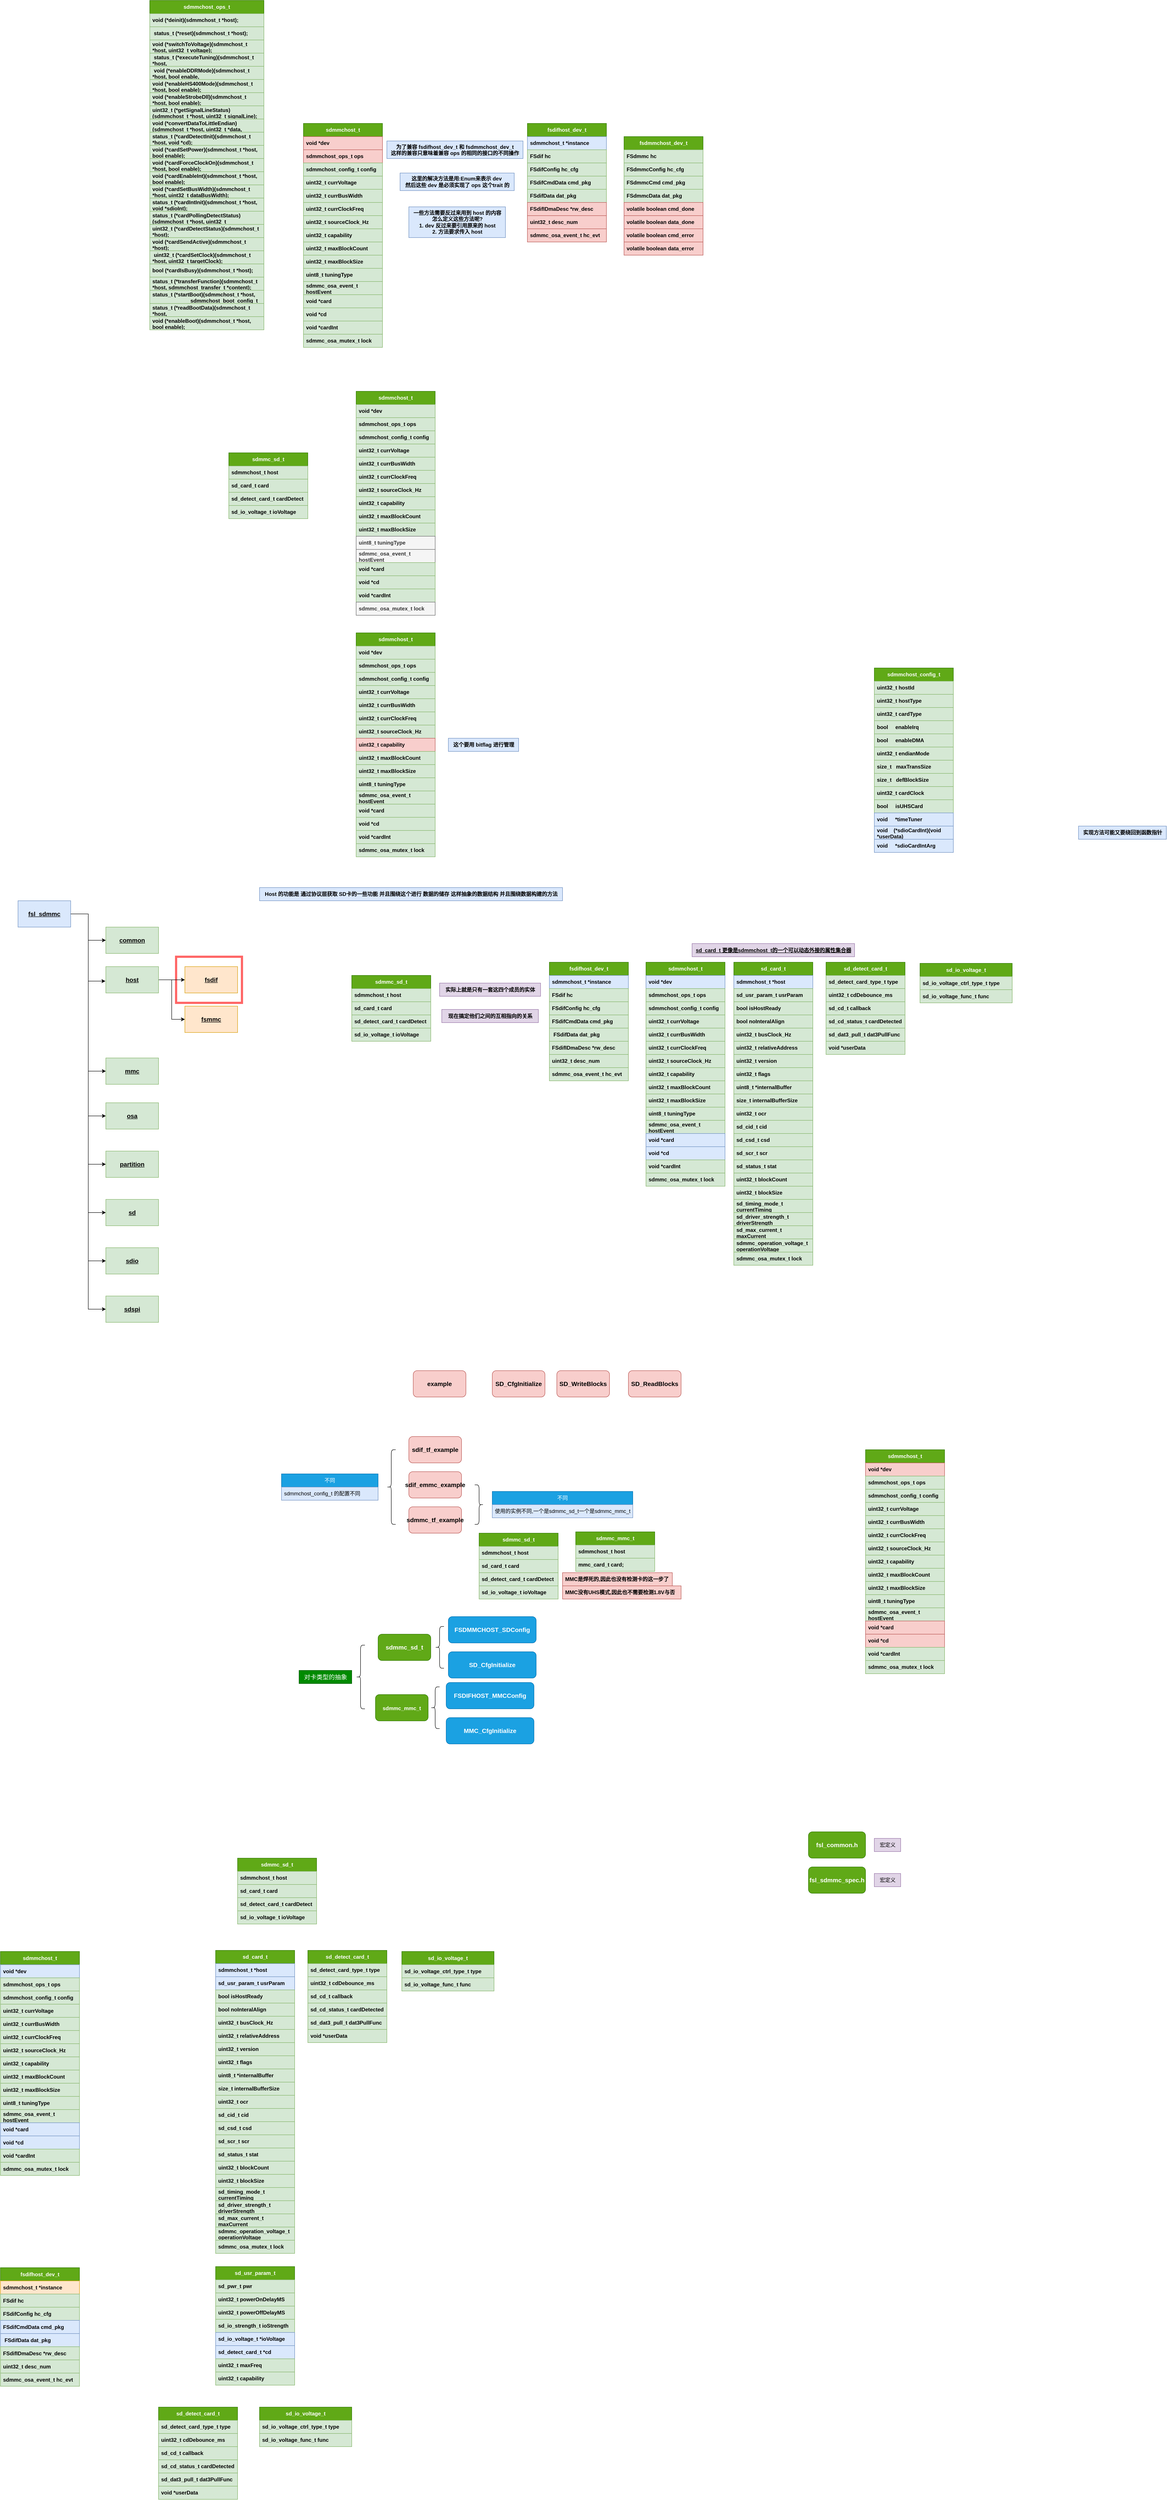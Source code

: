<mxfile version="26.0.16">
  <diagram name="第 1 页" id="RIUy3Fn0ZehvJpWkt5wW">
    <mxGraphModel dx="1624" dy="1638" grid="1" gridSize="10" guides="1" tooltips="1" connect="1" arrows="1" fold="1" page="1" pageScale="1" pageWidth="827" pageHeight="1169" math="0" shadow="0">
      <root>
        <mxCell id="0" />
        <mxCell id="1" parent="0" />
        <mxCell id="EC88uF_xVbB2sWb6Ojbx-24" value="" style="rounded=0;whiteSpace=wrap;html=1;fillColor=none;strokeWidth=5;strokeColor=#FF6666;" vertex="1" parent="1">
          <mxGeometry x="-40" y="2107.5" width="150" height="105" as="geometry" />
        </mxCell>
        <mxCell id="-_FYaDfTA1gfNJCsHM5T-1" value="sdmmchost_t" style="swimlane;fontStyle=1;childLayout=stackLayout;horizontal=1;startSize=30;horizontalStack=0;resizeParent=1;resizeParentMax=0;resizeLast=0;collapsible=1;marginBottom=0;whiteSpace=wrap;fillColor=#60a917;strokeColor=#2D7600;fontColor=#ffffff;" parent="1" vertex="1">
          <mxGeometry x="250" y="210" width="180" height="510" as="geometry" />
        </mxCell>
        <mxCell id="-_FYaDfTA1gfNJCsHM5T-2" value="void *dev" style="text;strokeColor=#b85450;fillColor=#f8cecc;align=left;verticalAlign=middle;spacingLeft=4;spacingRight=4;overflow=hidden;points=[[0,0.5],[1,0.5]];portConstraint=eastwest;rotatable=0;whiteSpace=wrap;fontStyle=1;html=1;" parent="-_FYaDfTA1gfNJCsHM5T-1" vertex="1">
          <mxGeometry y="30" width="180" height="30" as="geometry" />
        </mxCell>
        <mxCell id="-_FYaDfTA1gfNJCsHM5T-3" value="sdmmchost_ops_t ops" style="text;strokeColor=#b85450;fillColor=#f8cecc;align=left;verticalAlign=middle;spacingLeft=4;spacingRight=4;overflow=hidden;points=[[0,0.5],[1,0.5]];portConstraint=eastwest;rotatable=0;fontStyle=1;whiteSpace=wrap;" parent="-_FYaDfTA1gfNJCsHM5T-1" vertex="1">
          <mxGeometry y="60" width="180" height="30" as="geometry" />
        </mxCell>
        <mxCell id="-_FYaDfTA1gfNJCsHM5T-4" value="sdmmchost_config_t config" style="text;strokeColor=#82b366;fillColor=#d5e8d4;align=left;verticalAlign=middle;spacingLeft=4;spacingRight=4;overflow=hidden;points=[[0,0.5],[1,0.5]];portConstraint=eastwest;rotatable=0;fontStyle=1;whiteSpace=wrap;" parent="-_FYaDfTA1gfNJCsHM5T-1" vertex="1">
          <mxGeometry y="90" width="180" height="30" as="geometry" />
        </mxCell>
        <mxCell id="-_FYaDfTA1gfNJCsHM5T-5" value="uint32_t currVoltage" style="text;strokeColor=#82b366;fillColor=#d5e8d4;align=left;verticalAlign=middle;spacingLeft=4;spacingRight=4;overflow=hidden;points=[[0,0.5],[1,0.5]];portConstraint=eastwest;rotatable=0;fontStyle=1;whiteSpace=wrap;" parent="-_FYaDfTA1gfNJCsHM5T-1" vertex="1">
          <mxGeometry y="120" width="180" height="30" as="geometry" />
        </mxCell>
        <mxCell id="-_FYaDfTA1gfNJCsHM5T-6" value="uint32_t currBusWidth" style="text;strokeColor=#82b366;fillColor=#d5e8d4;align=left;verticalAlign=middle;spacingLeft=4;spacingRight=4;overflow=hidden;points=[[0,0.5],[1,0.5]];portConstraint=eastwest;rotatable=0;fontStyle=1;whiteSpace=wrap;" parent="-_FYaDfTA1gfNJCsHM5T-1" vertex="1">
          <mxGeometry y="150" width="180" height="30" as="geometry" />
        </mxCell>
        <mxCell id="-_FYaDfTA1gfNJCsHM5T-7" value="uint32_t currClockFreq" style="text;strokeColor=#82b366;fillColor=#d5e8d4;align=left;verticalAlign=middle;spacingLeft=4;spacingRight=4;overflow=hidden;points=[[0,0.5],[1,0.5]];portConstraint=eastwest;rotatable=0;fontStyle=1;whiteSpace=wrap;" parent="-_FYaDfTA1gfNJCsHM5T-1" vertex="1">
          <mxGeometry y="180" width="180" height="30" as="geometry" />
        </mxCell>
        <mxCell id="-_FYaDfTA1gfNJCsHM5T-8" value="uint32_t sourceClock_Hz" style="text;strokeColor=#82b366;fillColor=#d5e8d4;align=left;verticalAlign=middle;spacingLeft=4;spacingRight=4;overflow=hidden;points=[[0,0.5],[1,0.5]];portConstraint=eastwest;rotatable=0;fontStyle=1;whiteSpace=wrap;" parent="-_FYaDfTA1gfNJCsHM5T-1" vertex="1">
          <mxGeometry y="210" width="180" height="30" as="geometry" />
        </mxCell>
        <mxCell id="-_FYaDfTA1gfNJCsHM5T-9" value="uint32_t capability" style="text;strokeColor=#82b366;fillColor=#d5e8d4;align=left;verticalAlign=middle;spacingLeft=4;spacingRight=4;overflow=hidden;points=[[0,0.5],[1,0.5]];portConstraint=eastwest;rotatable=0;fontStyle=1;whiteSpace=wrap;" parent="-_FYaDfTA1gfNJCsHM5T-1" vertex="1">
          <mxGeometry y="240" width="180" height="30" as="geometry" />
        </mxCell>
        <mxCell id="-_FYaDfTA1gfNJCsHM5T-10" value="uint32_t maxBlockCount" style="text;strokeColor=#82b366;fillColor=#d5e8d4;align=left;verticalAlign=middle;spacingLeft=4;spacingRight=4;overflow=hidden;points=[[0,0.5],[1,0.5]];portConstraint=eastwest;rotatable=0;fontStyle=1;whiteSpace=wrap;" parent="-_FYaDfTA1gfNJCsHM5T-1" vertex="1">
          <mxGeometry y="270" width="180" height="30" as="geometry" />
        </mxCell>
        <mxCell id="-_FYaDfTA1gfNJCsHM5T-11" value="uint32_t maxBlockSize" style="text;strokeColor=#82b366;fillColor=#d5e8d4;align=left;verticalAlign=middle;spacingLeft=4;spacingRight=4;overflow=hidden;points=[[0,0.5],[1,0.5]];portConstraint=eastwest;rotatable=0;fontStyle=1;whiteSpace=wrap;" parent="-_FYaDfTA1gfNJCsHM5T-1" vertex="1">
          <mxGeometry y="300" width="180" height="30" as="geometry" />
        </mxCell>
        <mxCell id="-_FYaDfTA1gfNJCsHM5T-12" value="uint8_t tuningType" style="text;strokeColor=#82b366;fillColor=#d5e8d4;align=left;verticalAlign=middle;spacingLeft=4;spacingRight=4;overflow=hidden;points=[[0,0.5],[1,0.5]];portConstraint=eastwest;rotatable=0;fontStyle=1;whiteSpace=wrap;" parent="-_FYaDfTA1gfNJCsHM5T-1" vertex="1">
          <mxGeometry y="330" width="180" height="30" as="geometry" />
        </mxCell>
        <mxCell id="-_FYaDfTA1gfNJCsHM5T-13" value="sdmmc_osa_event_t hostEvent" style="text;strokeColor=#82b366;fillColor=#d5e8d4;align=left;verticalAlign=middle;spacingLeft=4;spacingRight=4;overflow=hidden;points=[[0,0.5],[1,0.5]];portConstraint=eastwest;rotatable=0;fontStyle=1;whiteSpace=wrap;" parent="-_FYaDfTA1gfNJCsHM5T-1" vertex="1">
          <mxGeometry y="360" width="180" height="30" as="geometry" />
        </mxCell>
        <mxCell id="-_FYaDfTA1gfNJCsHM5T-14" value="void *card" style="text;strokeColor=#82b366;fillColor=#d5e8d4;align=left;verticalAlign=middle;spacingLeft=4;spacingRight=4;overflow=hidden;points=[[0,0.5],[1,0.5]];portConstraint=eastwest;rotatable=0;fontStyle=1;whiteSpace=wrap;" parent="-_FYaDfTA1gfNJCsHM5T-1" vertex="1">
          <mxGeometry y="390" width="180" height="30" as="geometry" />
        </mxCell>
        <mxCell id="-_FYaDfTA1gfNJCsHM5T-15" value="void *cd" style="text;strokeColor=#82b366;fillColor=#d5e8d4;align=left;verticalAlign=middle;spacingLeft=4;spacingRight=4;overflow=hidden;points=[[0,0.5],[1,0.5]];portConstraint=eastwest;rotatable=0;fontStyle=1;whiteSpace=wrap;" parent="-_FYaDfTA1gfNJCsHM5T-1" vertex="1">
          <mxGeometry y="420" width="180" height="30" as="geometry" />
        </mxCell>
        <mxCell id="-_FYaDfTA1gfNJCsHM5T-16" value="void *cardInt" style="text;strokeColor=#82b366;fillColor=#d5e8d4;align=left;verticalAlign=middle;spacingLeft=4;spacingRight=4;overflow=hidden;points=[[0,0.5],[1,0.5]];portConstraint=eastwest;rotatable=0;fontStyle=1;whiteSpace=wrap;" parent="-_FYaDfTA1gfNJCsHM5T-1" vertex="1">
          <mxGeometry y="450" width="180" height="30" as="geometry" />
        </mxCell>
        <mxCell id="-_FYaDfTA1gfNJCsHM5T-17" value="sdmmc_osa_mutex_t lock" style="text;strokeColor=#82b366;fillColor=#d5e8d4;align=left;verticalAlign=middle;spacingLeft=4;spacingRight=4;overflow=hidden;points=[[0,0.5],[1,0.5]];portConstraint=eastwest;rotatable=0;fontStyle=1;whiteSpace=wrap;" parent="-_FYaDfTA1gfNJCsHM5T-1" vertex="1">
          <mxGeometry y="480" width="180" height="30" as="geometry" />
        </mxCell>
        <mxCell id="-_FYaDfTA1gfNJCsHM5T-18" value="为了兼容 fsdifhost_dev_t 和 fsdmmchost_dev_t&#xa;这样的兼容只意味着兼容 ops 的相同的接口的不同操作" style="text;align=center;verticalAlign=middle;resizable=0;points=[];autosize=1;strokeColor=#6c8ebf;fillColor=#dae8fc;fontStyle=1" parent="1" vertex="1">
          <mxGeometry x="440" y="250" width="310" height="40" as="geometry" />
        </mxCell>
        <mxCell id="-_FYaDfTA1gfNJCsHM5T-19" value="fsdifhost_dev_t" style="swimlane;fontStyle=1;childLayout=stackLayout;horizontal=1;startSize=30;horizontalStack=0;resizeParent=1;resizeParentMax=0;resizeLast=0;collapsible=1;marginBottom=0;whiteSpace=wrap;fillColor=#60a917;strokeColor=#2D7600;fontColor=#ffffff;" parent="1" vertex="1">
          <mxGeometry x="760" y="210" width="180" height="270" as="geometry" />
        </mxCell>
        <mxCell id="-_FYaDfTA1gfNJCsHM5T-20" value="sdmmchost_t *instance" style="text;strokeColor=#6c8ebf;fillColor=#dae8fc;align=left;verticalAlign=middle;spacingLeft=4;spacingRight=4;overflow=hidden;points=[[0,0.5],[1,0.5]];portConstraint=eastwest;rotatable=0;whiteSpace=wrap;fontStyle=1;" parent="-_FYaDfTA1gfNJCsHM5T-19" vertex="1">
          <mxGeometry y="30" width="180" height="30" as="geometry" />
        </mxCell>
        <mxCell id="-_FYaDfTA1gfNJCsHM5T-36" value="FSdif hc" style="text;strokeColor=#82b366;fillColor=#d5e8d4;align=left;verticalAlign=middle;spacingLeft=4;spacingRight=4;overflow=hidden;points=[[0,0.5],[1,0.5]];portConstraint=eastwest;rotatable=0;whiteSpace=wrap;fontStyle=1;" parent="-_FYaDfTA1gfNJCsHM5T-19" vertex="1">
          <mxGeometry y="60" width="180" height="30" as="geometry" />
        </mxCell>
        <mxCell id="-_FYaDfTA1gfNJCsHM5T-37" value="FSdifConfig hc_cfg" style="text;strokeColor=#82b366;fillColor=#d5e8d4;align=left;verticalAlign=middle;spacingLeft=4;spacingRight=4;overflow=hidden;points=[[0,0.5],[1,0.5]];portConstraint=eastwest;rotatable=0;whiteSpace=wrap;fontStyle=1;" parent="-_FYaDfTA1gfNJCsHM5T-19" vertex="1">
          <mxGeometry y="90" width="180" height="30" as="geometry" />
        </mxCell>
        <mxCell id="-_FYaDfTA1gfNJCsHM5T-38" value="FSdifCmdData cmd_pkg" style="text;strokeColor=#82b366;fillColor=#d5e8d4;align=left;verticalAlign=middle;spacingLeft=4;spacingRight=4;overflow=hidden;points=[[0,0.5],[1,0.5]];portConstraint=eastwest;rotatable=0;whiteSpace=wrap;fontStyle=1;" parent="-_FYaDfTA1gfNJCsHM5T-19" vertex="1">
          <mxGeometry y="120" width="180" height="30" as="geometry" />
        </mxCell>
        <mxCell id="-_FYaDfTA1gfNJCsHM5T-40" value="FSdifData dat_pkg" style="text;strokeColor=#82b366;fillColor=#d5e8d4;align=left;verticalAlign=middle;spacingLeft=4;spacingRight=4;overflow=hidden;points=[[0,0.5],[1,0.5]];portConstraint=eastwest;rotatable=0;whiteSpace=wrap;fontStyle=1;" parent="-_FYaDfTA1gfNJCsHM5T-19" vertex="1">
          <mxGeometry y="150" width="180" height="30" as="geometry" />
        </mxCell>
        <mxCell id="-_FYaDfTA1gfNJCsHM5T-41" value="FSdifIDmaDesc *rw_desc" style="text;strokeColor=#b85450;fillColor=#f8cecc;align=left;verticalAlign=middle;spacingLeft=4;spacingRight=4;overflow=hidden;points=[[0,0.5],[1,0.5]];portConstraint=eastwest;rotatable=0;whiteSpace=wrap;fontStyle=1;" parent="-_FYaDfTA1gfNJCsHM5T-19" vertex="1">
          <mxGeometry y="180" width="180" height="30" as="geometry" />
        </mxCell>
        <mxCell id="-_FYaDfTA1gfNJCsHM5T-42" value="uint32_t desc_num" style="text;strokeColor=#b85450;fillColor=#f8cecc;align=left;verticalAlign=middle;spacingLeft=4;spacingRight=4;overflow=hidden;points=[[0,0.5],[1,0.5]];portConstraint=eastwest;rotatable=0;whiteSpace=wrap;fontStyle=1;" parent="-_FYaDfTA1gfNJCsHM5T-19" vertex="1">
          <mxGeometry y="210" width="180" height="30" as="geometry" />
        </mxCell>
        <mxCell id="-_FYaDfTA1gfNJCsHM5T-39" value="sdmmc_osa_event_t hc_evt" style="text;strokeColor=#b85450;fillColor=#f8cecc;align=left;verticalAlign=middle;spacingLeft=4;spacingRight=4;overflow=hidden;points=[[0,0.5],[1,0.5]];portConstraint=eastwest;rotatable=0;whiteSpace=wrap;fontStyle=1;" parent="-_FYaDfTA1gfNJCsHM5T-19" vertex="1">
          <mxGeometry y="240" width="180" height="30" as="geometry" />
        </mxCell>
        <mxCell id="-_FYaDfTA1gfNJCsHM5T-44" value="fsdmmchost_dev_t" style="swimlane;fontStyle=1;childLayout=stackLayout;horizontal=1;startSize=30;horizontalStack=0;resizeParent=1;resizeParentMax=0;resizeLast=0;collapsible=1;marginBottom=0;whiteSpace=wrap;fillColor=#60a917;strokeColor=#2D7600;fontColor=#FFFFFF;" parent="1" vertex="1">
          <mxGeometry x="980" y="240" width="180" height="270" as="geometry" />
        </mxCell>
        <mxCell id="-_FYaDfTA1gfNJCsHM5T-45" value="FSdmmc hc" style="text;strokeColor=#82b366;fillColor=#d5e8d4;align=left;verticalAlign=middle;spacingLeft=4;spacingRight=4;overflow=hidden;points=[[0,0.5],[1,0.5]];portConstraint=eastwest;rotatable=0;whiteSpace=wrap;fontStyle=1;" parent="-_FYaDfTA1gfNJCsHM5T-44" vertex="1">
          <mxGeometry y="30" width="180" height="30" as="geometry" />
        </mxCell>
        <mxCell id="-_FYaDfTA1gfNJCsHM5T-46" value="FSdmmcConfig hc_cfg" style="text;strokeColor=#82b366;fillColor=#d5e8d4;align=left;verticalAlign=middle;spacingLeft=4;spacingRight=4;overflow=hidden;points=[[0,0.5],[1,0.5]];portConstraint=eastwest;rotatable=0;whiteSpace=wrap;fontStyle=1;" parent="-_FYaDfTA1gfNJCsHM5T-44" vertex="1">
          <mxGeometry y="60" width="180" height="30" as="geometry" />
        </mxCell>
        <mxCell id="-_FYaDfTA1gfNJCsHM5T-47" value="FSdmmcCmd cmd_pkg" style="text;strokeColor=#82b366;fillColor=#d5e8d4;align=left;verticalAlign=middle;spacingLeft=4;spacingRight=4;overflow=hidden;points=[[0,0.5],[1,0.5]];portConstraint=eastwest;rotatable=0;whiteSpace=wrap;fontStyle=1;" parent="-_FYaDfTA1gfNJCsHM5T-44" vertex="1">
          <mxGeometry y="90" width="180" height="30" as="geometry" />
        </mxCell>
        <mxCell id="-_FYaDfTA1gfNJCsHM5T-48" value="FSdmmcData dat_pkg" style="text;strokeColor=#82b366;fillColor=#d5e8d4;align=left;verticalAlign=middle;spacingLeft=4;spacingRight=4;overflow=hidden;points=[[0,0.5],[1,0.5]];portConstraint=eastwest;rotatable=0;whiteSpace=wrap;fontStyle=1;" parent="-_FYaDfTA1gfNJCsHM5T-44" vertex="1">
          <mxGeometry y="120" width="180" height="30" as="geometry" />
        </mxCell>
        <mxCell id="-_FYaDfTA1gfNJCsHM5T-49" value="volatile boolean cmd_done" style="text;strokeColor=#b85450;fillColor=#f8cecc;align=left;verticalAlign=middle;spacingLeft=4;spacingRight=4;overflow=hidden;points=[[0,0.5],[1,0.5]];portConstraint=eastwest;rotatable=0;whiteSpace=wrap;fontStyle=1;" parent="-_FYaDfTA1gfNJCsHM5T-44" vertex="1">
          <mxGeometry y="150" width="180" height="30" as="geometry" />
        </mxCell>
        <mxCell id="-_FYaDfTA1gfNJCsHM5T-50" value="volatile boolean data_done" style="text;strokeColor=#b85450;fillColor=#f8cecc;align=left;verticalAlign=middle;spacingLeft=4;spacingRight=4;overflow=hidden;points=[[0,0.5],[1,0.5]];portConstraint=eastwest;rotatable=0;whiteSpace=wrap;fontStyle=1;" parent="-_FYaDfTA1gfNJCsHM5T-44" vertex="1">
          <mxGeometry y="180" width="180" height="30" as="geometry" />
        </mxCell>
        <mxCell id="-_FYaDfTA1gfNJCsHM5T-51" value="volatile boolean cmd_error" style="text;strokeColor=#b85450;fillColor=#f8cecc;align=left;verticalAlign=middle;spacingLeft=4;spacingRight=4;overflow=hidden;points=[[0,0.5],[1,0.5]];portConstraint=eastwest;rotatable=0;whiteSpace=wrap;fontStyle=1;" parent="-_FYaDfTA1gfNJCsHM5T-44" vertex="1">
          <mxGeometry y="210" width="180" height="30" as="geometry" />
        </mxCell>
        <mxCell id="-_FYaDfTA1gfNJCsHM5T-52" value="volatile boolean data_error" style="text;strokeColor=#b85450;fillColor=#f8cecc;align=left;verticalAlign=middle;spacingLeft=4;spacingRight=4;overflow=hidden;points=[[0,0.5],[1,0.5]];portConstraint=eastwest;rotatable=0;whiteSpace=wrap;fontStyle=1;" parent="-_FYaDfTA1gfNJCsHM5T-44" vertex="1">
          <mxGeometry y="240" width="180" height="30" as="geometry" />
        </mxCell>
        <mxCell id="-_FYaDfTA1gfNJCsHM5T-53" value="sdmmchost_ops_t" style="swimlane;fontStyle=1;childLayout=stackLayout;horizontal=1;startSize=30;horizontalStack=0;resizeParent=1;resizeParentMax=0;resizeLast=0;collapsible=1;marginBottom=0;whiteSpace=wrap;fillColor=#60a917;strokeColor=#2D7600;fontColor=#ffffff;html=1;" parent="1" vertex="1">
          <mxGeometry x="-100" y="-70" width="260" height="750" as="geometry" />
        </mxCell>
        <mxCell id="-_FYaDfTA1gfNJCsHM5T-54" value="void (*deinit)(sdmmchost_t *host);" style="text;strokeColor=#82b366;fillColor=#d5e8d4;align=left;verticalAlign=middle;spacingLeft=4;spacingRight=4;overflow=hidden;points=[[0,0.5],[1,0.5]];portConstraint=eastwest;rotatable=0;fontStyle=1;whiteSpace=wrap;" parent="-_FYaDfTA1gfNJCsHM5T-53" vertex="1">
          <mxGeometry y="30" width="260" height="30" as="geometry" />
        </mxCell>
        <mxCell id="-_FYaDfTA1gfNJCsHM5T-55" value=" status_t (*reset)(sdmmchost_t *host);" style="text;strokeColor=#82b366;fillColor=#d5e8d4;align=left;verticalAlign=middle;spacingLeft=4;spacingRight=4;overflow=hidden;points=[[0,0.5],[1,0.5]];portConstraint=eastwest;rotatable=0;fontStyle=1;whiteSpace=wrap;" parent="-_FYaDfTA1gfNJCsHM5T-53" vertex="1">
          <mxGeometry y="60" width="260" height="30" as="geometry" />
        </mxCell>
        <mxCell id="-_FYaDfTA1gfNJCsHM5T-56" value="void (*switchToVoltage)(sdmmchost_t *host, uint32_t voltage);" style="text;strokeColor=#82b366;fillColor=#d5e8d4;align=left;verticalAlign=middle;spacingLeft=4;spacingRight=4;overflow=hidden;points=[[0,0.5],[1,0.5]];portConstraint=eastwest;rotatable=0;fontStyle=1;whiteSpace=wrap;" parent="-_FYaDfTA1gfNJCsHM5T-53" vertex="1">
          <mxGeometry y="90" width="260" height="30" as="geometry" />
        </mxCell>
        <mxCell id="-_FYaDfTA1gfNJCsHM5T-57" value=" status_t (*executeTuning)(sdmmchost_t *host,&#xa;                              uint32_t tuningCmd,&#xa;                              uint32_t *revBuf,&#xa;                              uint32_t blockSize);" style="text;strokeColor=#82b366;fillColor=#d5e8d4;align=left;verticalAlign=middle;spacingLeft=4;spacingRight=4;overflow=hidden;points=[[0,0.5],[1,0.5]];portConstraint=eastwest;rotatable=0;fontStyle=1;whiteSpace=wrap;" parent="-_FYaDfTA1gfNJCsHM5T-53" vertex="1">
          <mxGeometry y="120" width="260" height="30" as="geometry" />
        </mxCell>
        <mxCell id="-_FYaDfTA1gfNJCsHM5T-58" value=" void (*enableDDRMode)(sdmmchost_t *host, bool enable, &#xa;                          uint32_t nibblePos);" style="text;strokeColor=#82b366;fillColor=#d5e8d4;align=left;verticalAlign=middle;spacingLeft=4;spacingRight=4;overflow=hidden;points=[[0,0.5],[1,0.5]];portConstraint=eastwest;rotatable=0;fontStyle=1;whiteSpace=wrap;" parent="-_FYaDfTA1gfNJCsHM5T-53" vertex="1">
          <mxGeometry y="150" width="260" height="30" as="geometry" />
        </mxCell>
        <mxCell id="-_FYaDfTA1gfNJCsHM5T-59" value="void (*enableHS400Mode)(sdmmchost_t *host, bool enable);" style="text;strokeColor=#82b366;fillColor=#d5e8d4;align=left;verticalAlign=middle;spacingLeft=4;spacingRight=4;overflow=hidden;points=[[0,0.5],[1,0.5]];portConstraint=eastwest;rotatable=0;fontStyle=1;whiteSpace=wrap;" parent="-_FYaDfTA1gfNJCsHM5T-53" vertex="1">
          <mxGeometry y="180" width="260" height="30" as="geometry" />
        </mxCell>
        <mxCell id="-_FYaDfTA1gfNJCsHM5T-60" value="void (*enableStrobeDll)(sdmmchost_t *host, bool enable);" style="text;strokeColor=#82b366;fillColor=#d5e8d4;align=left;verticalAlign=middle;spacingLeft=4;spacingRight=4;overflow=hidden;points=[[0,0.5],[1,0.5]];portConstraint=eastwest;rotatable=0;fontStyle=1;whiteSpace=wrap;" parent="-_FYaDfTA1gfNJCsHM5T-53" vertex="1">
          <mxGeometry y="210" width="260" height="30" as="geometry" />
        </mxCell>
        <mxCell id="-_FYaDfTA1gfNJCsHM5T-61" value="uint32_t (*getSignalLineStatus)(sdmmchost_t *host, uint32_t signalLine);" style="text;strokeColor=#82b366;fillColor=#d5e8d4;align=left;verticalAlign=middle;spacingLeft=4;spacingRight=4;overflow=hidden;points=[[0,0.5],[1,0.5]];portConstraint=eastwest;rotatable=0;fontStyle=1;whiteSpace=wrap;" parent="-_FYaDfTA1gfNJCsHM5T-53" vertex="1">
          <mxGeometry y="240" width="260" height="30" as="geometry" />
        </mxCell>
        <mxCell id="-_FYaDfTA1gfNJCsHM5T-62" value="void (*convertDataToLittleEndian)(sdmmchost_t *host, uint32_t *data, uint32_t wordSize, uint32_t format);" style="text;strokeColor=#82b366;fillColor=#d5e8d4;align=left;verticalAlign=middle;spacingLeft=4;spacingRight=4;overflow=hidden;points=[[0,0.5],[1,0.5]];portConstraint=eastwest;rotatable=0;fontStyle=1;whiteSpace=wrap;" parent="-_FYaDfTA1gfNJCsHM5T-53" vertex="1">
          <mxGeometry y="270" width="260" height="30" as="geometry" />
        </mxCell>
        <mxCell id="-_FYaDfTA1gfNJCsHM5T-63" value="status_t (*cardDetectInit)(sdmmchost_t *host, void *cd);" style="text;strokeColor=#82b366;fillColor=#d5e8d4;align=left;verticalAlign=middle;spacingLeft=4;spacingRight=4;overflow=hidden;points=[[0,0.5],[1,0.5]];portConstraint=eastwest;rotatable=0;fontStyle=1;whiteSpace=wrap;" parent="-_FYaDfTA1gfNJCsHM5T-53" vertex="1">
          <mxGeometry y="300" width="260" height="30" as="geometry" />
        </mxCell>
        <mxCell id="-_FYaDfTA1gfNJCsHM5T-64" value="void (*cardSetPower)(sdmmchost_t *host, bool enable);" style="text;strokeColor=#82b366;fillColor=#d5e8d4;align=left;verticalAlign=middle;spacingLeft=4;spacingRight=4;overflow=hidden;points=[[0,0.5],[1,0.5]];portConstraint=eastwest;rotatable=0;fontStyle=1;whiteSpace=wrap;" parent="-_FYaDfTA1gfNJCsHM5T-53" vertex="1">
          <mxGeometry y="330" width="260" height="30" as="geometry" />
        </mxCell>
        <mxCell id="-_FYaDfTA1gfNJCsHM5T-65" value="void (*cardForceClockOn)(sdmmchost_t *host, bool enable);" style="text;strokeColor=#82b366;fillColor=#d5e8d4;align=left;verticalAlign=middle;spacingLeft=4;spacingRight=4;overflow=hidden;points=[[0,0.5],[1,0.5]];portConstraint=eastwest;rotatable=0;fontStyle=1;whiteSpace=wrap;" parent="-_FYaDfTA1gfNJCsHM5T-53" vertex="1">
          <mxGeometry y="360" width="260" height="30" as="geometry" />
        </mxCell>
        <mxCell id="-_FYaDfTA1gfNJCsHM5T-66" value="void (*cardEnableInt)(sdmmchost_t *host, bool enable);" style="text;strokeColor=#82b366;fillColor=#d5e8d4;align=left;verticalAlign=middle;spacingLeft=4;spacingRight=4;overflow=hidden;points=[[0,0.5],[1,0.5]];portConstraint=eastwest;rotatable=0;fontStyle=1;whiteSpace=wrap;" parent="-_FYaDfTA1gfNJCsHM5T-53" vertex="1">
          <mxGeometry y="390" width="260" height="30" as="geometry" />
        </mxCell>
        <mxCell id="-_FYaDfTA1gfNJCsHM5T-67" value="void (*cardSetBusWidth)(sdmmchost_t *host, uint32_t dataBusWidth);" style="text;strokeColor=#82b366;fillColor=#d5e8d4;align=left;verticalAlign=middle;spacingLeft=4;spacingRight=4;overflow=hidden;points=[[0,0.5],[1,0.5]];portConstraint=eastwest;rotatable=0;fontStyle=1;whiteSpace=wrap;" parent="-_FYaDfTA1gfNJCsHM5T-53" vertex="1">
          <mxGeometry y="420" width="260" height="30" as="geometry" />
        </mxCell>
        <mxCell id="-_FYaDfTA1gfNJCsHM5T-68" value="status_t (*cardIntInit)(sdmmchost_t *host, void *sdioInt);" style="text;strokeColor=#82b366;fillColor=#d5e8d4;align=left;verticalAlign=middle;spacingLeft=4;spacingRight=4;overflow=hidden;points=[[0,0.5],[1,0.5]];portConstraint=eastwest;rotatable=0;fontStyle=1;whiteSpace=wrap;" parent="-_FYaDfTA1gfNJCsHM5T-53" vertex="1">
          <mxGeometry y="450" width="260" height="30" as="geometry" />
        </mxCell>
        <mxCell id="-_FYaDfTA1gfNJCsHM5T-69" value="status_t (*cardPollingDetectStatus)(sdmmchost_t *host, uint32_t waitCardStatus, uint32_t timeout);" style="text;strokeColor=#82b366;fillColor=#d5e8d4;align=left;verticalAlign=middle;spacingLeft=4;spacingRight=4;overflow=hidden;points=[[0,0.5],[1,0.5]];portConstraint=eastwest;rotatable=0;fontStyle=1;whiteSpace=wrap;" parent="-_FYaDfTA1gfNJCsHM5T-53" vertex="1">
          <mxGeometry y="480" width="260" height="30" as="geometry" />
        </mxCell>
        <mxCell id="-_FYaDfTA1gfNJCsHM5T-70" value="uint32_t (*cardDetectStatus)(sdmmchost_t *host);" style="text;strokeColor=#82b366;fillColor=#d5e8d4;align=left;verticalAlign=middle;spacingLeft=4;spacingRight=4;overflow=hidden;points=[[0,0.5],[1,0.5]];portConstraint=eastwest;rotatable=0;fontStyle=1;whiteSpace=wrap;" parent="-_FYaDfTA1gfNJCsHM5T-53" vertex="1">
          <mxGeometry y="510" width="260" height="30" as="geometry" />
        </mxCell>
        <mxCell id="-_FYaDfTA1gfNJCsHM5T-71" value="void (*cardSendActive)(sdmmchost_t *host);" style="text;strokeColor=#82b366;fillColor=#d5e8d4;align=left;verticalAlign=middle;spacingLeft=4;spacingRight=4;overflow=hidden;points=[[0,0.5],[1,0.5]];portConstraint=eastwest;rotatable=0;fontStyle=1;whiteSpace=wrap;" parent="-_FYaDfTA1gfNJCsHM5T-53" vertex="1">
          <mxGeometry y="540" width="260" height="30" as="geometry" />
        </mxCell>
        <mxCell id="-_FYaDfTA1gfNJCsHM5T-72" value=" uint32_t (*cardSetClock)(sdmmchost_t *host, uint32_t targetClock);" style="text;strokeColor=#82b366;fillColor=#d5e8d4;align=left;verticalAlign=middle;spacingLeft=4;spacingRight=4;overflow=hidden;points=[[0,0.5],[1,0.5]];portConstraint=eastwest;rotatable=0;fontStyle=1;whiteSpace=wrap;" parent="-_FYaDfTA1gfNJCsHM5T-53" vertex="1">
          <mxGeometry y="570" width="260" height="30" as="geometry" />
        </mxCell>
        <mxCell id="-_FYaDfTA1gfNJCsHM5T-73" value="bool (*cardIsBusy)(sdmmchost_t *host);" style="text;strokeColor=#82b366;fillColor=#d5e8d4;align=left;verticalAlign=middle;spacingLeft=4;spacingRight=4;overflow=hidden;points=[[0,0.5],[1,0.5]];portConstraint=eastwest;rotatable=0;fontStyle=1;whiteSpace=wrap;" parent="-_FYaDfTA1gfNJCsHM5T-53" vertex="1">
          <mxGeometry y="600" width="260" height="30" as="geometry" />
        </mxCell>
        <mxCell id="-_FYaDfTA1gfNJCsHM5T-74" value="status_t (*transferFunction)(sdmmchost_t *host, sdmmchost_transfer_t *content);" style="text;strokeColor=#82b366;fillColor=#d5e8d4;align=left;verticalAlign=middle;spacingLeft=4;spacingRight=4;overflow=hidden;points=[[0,0.5],[1,0.5]];portConstraint=eastwest;rotatable=0;fontStyle=1;whiteSpace=wrap;" parent="-_FYaDfTA1gfNJCsHM5T-53" vertex="1">
          <mxGeometry y="630" width="260" height="30" as="geometry" />
        </mxCell>
        <mxCell id="-_FYaDfTA1gfNJCsHM5T-75" value="status_t (*startBoot)(sdmmchost_t *host,&#xa;                          sdmmchost_boot_config_t *hostConfig,&#xa;                          sdmmchost_cmd_t *cmd,&#xa;                          uint8_t *buffer);" style="text;strokeColor=#82b366;fillColor=#d5e8d4;align=left;verticalAlign=middle;spacingLeft=4;spacingRight=4;overflow=hidden;points=[[0,0.5],[1,0.5]];portConstraint=eastwest;rotatable=0;fontStyle=1;whiteSpace=wrap;" parent="-_FYaDfTA1gfNJCsHM5T-53" vertex="1">
          <mxGeometry y="660" width="260" height="30" as="geometry" />
        </mxCell>
        <mxCell id="-_FYaDfTA1gfNJCsHM5T-76" value="status_t (*readBootData)(sdmmchost_t *host, &#xa;                          sdmmchost_boot_config_t *hostConfig, &#xa;                          uint8_t *buffer);" style="text;strokeColor=#82b366;fillColor=#d5e8d4;align=left;verticalAlign=middle;spacingLeft=4;spacingRight=4;overflow=hidden;points=[[0,0.5],[1,0.5]];portConstraint=eastwest;rotatable=0;fontStyle=1;whiteSpace=wrap;" parent="-_FYaDfTA1gfNJCsHM5T-53" vertex="1">
          <mxGeometry y="690" width="260" height="30" as="geometry" />
        </mxCell>
        <mxCell id="-_FYaDfTA1gfNJCsHM5T-77" value="void (*enableBoot)(sdmmchost_t *host, bool enable);" style="text;strokeColor=#82b366;fillColor=#d5e8d4;align=left;verticalAlign=middle;spacingLeft=4;spacingRight=4;overflow=hidden;points=[[0,0.5],[1,0.5]];portConstraint=eastwest;rotatable=0;fontStyle=1;whiteSpace=wrap;" parent="-_FYaDfTA1gfNJCsHM5T-53" vertex="1">
          <mxGeometry y="720" width="260" height="30" as="geometry" />
        </mxCell>
        <mxCell id="-_FYaDfTA1gfNJCsHM5T-78" value="&lt;b&gt;这里的解决方法是用:Enum来表示 dev&amp;nbsp;&lt;/b&gt;&lt;div&gt;&lt;b&gt;然后这些 dev 是必须实现了 ops 这个trait 的&lt;/b&gt;&lt;/div&gt;" style="text;html=1;align=center;verticalAlign=middle;resizable=0;points=[];autosize=1;strokeColor=#6c8ebf;fillColor=#dae8fc;" parent="1" vertex="1">
          <mxGeometry x="470" y="323" width="260" height="40" as="geometry" />
        </mxCell>
        <mxCell id="-_FYaDfTA1gfNJCsHM5T-79" value="&lt;b&gt;一些方法需要反过来用到 host 的内容&lt;/b&gt;&lt;div&gt;&lt;b&gt;怎么定义这些方法呢?&lt;/b&gt;&lt;/div&gt;&lt;div&gt;&lt;b&gt;1. dev 反过来要引用原来的 host&lt;/b&gt;&lt;/div&gt;&lt;div&gt;&lt;b&gt;2. 方法要求传入 host&lt;/b&gt;&lt;/div&gt;" style="text;html=1;align=center;verticalAlign=middle;resizable=0;points=[];autosize=1;strokeColor=#6c8ebf;fillColor=#dae8fc;" parent="1" vertex="1">
          <mxGeometry x="490" y="400" width="220" height="70" as="geometry" />
        </mxCell>
        <mxCell id="-_FYaDfTA1gfNJCsHM5T-80" value="sdmmchost_t" style="swimlane;fontStyle=1;childLayout=stackLayout;horizontal=1;startSize=30;horizontalStack=0;resizeParent=1;resizeParentMax=0;resizeLast=0;collapsible=1;marginBottom=0;whiteSpace=wrap;fillColor=#60a917;strokeColor=#2D7600;fontColor=#ffffff;" parent="1" vertex="1">
          <mxGeometry x="370" y="820" width="180" height="510" as="geometry" />
        </mxCell>
        <mxCell id="-_FYaDfTA1gfNJCsHM5T-81" value="void *dev" style="text;strokeColor=#82b366;fillColor=#d5e8d4;align=left;verticalAlign=middle;spacingLeft=4;spacingRight=4;overflow=hidden;points=[[0,0.5],[1,0.5]];portConstraint=eastwest;rotatable=0;whiteSpace=wrap;fontStyle=1;html=1;" parent="-_FYaDfTA1gfNJCsHM5T-80" vertex="1">
          <mxGeometry y="30" width="180" height="30" as="geometry" />
        </mxCell>
        <mxCell id="-_FYaDfTA1gfNJCsHM5T-82" value="sdmmchost_ops_t ops" style="text;strokeColor=#82b366;fillColor=#d5e8d4;align=left;verticalAlign=middle;spacingLeft=4;spacingRight=4;overflow=hidden;points=[[0,0.5],[1,0.5]];portConstraint=eastwest;rotatable=0;fontStyle=1;whiteSpace=wrap;" parent="-_FYaDfTA1gfNJCsHM5T-80" vertex="1">
          <mxGeometry y="60" width="180" height="30" as="geometry" />
        </mxCell>
        <mxCell id="-_FYaDfTA1gfNJCsHM5T-83" value="sdmmchost_config_t config" style="text;strokeColor=#82b366;fillColor=#d5e8d4;align=left;verticalAlign=middle;spacingLeft=4;spacingRight=4;overflow=hidden;points=[[0,0.5],[1,0.5]];portConstraint=eastwest;rotatable=0;fontStyle=1;whiteSpace=wrap;" parent="-_FYaDfTA1gfNJCsHM5T-80" vertex="1">
          <mxGeometry y="90" width="180" height="30" as="geometry" />
        </mxCell>
        <mxCell id="-_FYaDfTA1gfNJCsHM5T-84" value="uint32_t currVoltage" style="text;strokeColor=#82b366;fillColor=#d5e8d4;align=left;verticalAlign=middle;spacingLeft=4;spacingRight=4;overflow=hidden;points=[[0,0.5],[1,0.5]];portConstraint=eastwest;rotatable=0;fontStyle=1;whiteSpace=wrap;" parent="-_FYaDfTA1gfNJCsHM5T-80" vertex="1">
          <mxGeometry y="120" width="180" height="30" as="geometry" />
        </mxCell>
        <mxCell id="-_FYaDfTA1gfNJCsHM5T-85" value="uint32_t currBusWidth" style="text;strokeColor=#82b366;fillColor=#d5e8d4;align=left;verticalAlign=middle;spacingLeft=4;spacingRight=4;overflow=hidden;points=[[0,0.5],[1,0.5]];portConstraint=eastwest;rotatable=0;fontStyle=1;whiteSpace=wrap;" parent="-_FYaDfTA1gfNJCsHM5T-80" vertex="1">
          <mxGeometry y="150" width="180" height="30" as="geometry" />
        </mxCell>
        <mxCell id="-_FYaDfTA1gfNJCsHM5T-86" value="uint32_t currClockFreq" style="text;strokeColor=#82b366;fillColor=#d5e8d4;align=left;verticalAlign=middle;spacingLeft=4;spacingRight=4;overflow=hidden;points=[[0,0.5],[1,0.5]];portConstraint=eastwest;rotatable=0;fontStyle=1;whiteSpace=wrap;" parent="-_FYaDfTA1gfNJCsHM5T-80" vertex="1">
          <mxGeometry y="180" width="180" height="30" as="geometry" />
        </mxCell>
        <mxCell id="-_FYaDfTA1gfNJCsHM5T-87" value="uint32_t sourceClock_Hz" style="text;strokeColor=#82b366;fillColor=#d5e8d4;align=left;verticalAlign=middle;spacingLeft=4;spacingRight=4;overflow=hidden;points=[[0,0.5],[1,0.5]];portConstraint=eastwest;rotatable=0;fontStyle=1;whiteSpace=wrap;" parent="-_FYaDfTA1gfNJCsHM5T-80" vertex="1">
          <mxGeometry y="210" width="180" height="30" as="geometry" />
        </mxCell>
        <mxCell id="-_FYaDfTA1gfNJCsHM5T-88" value="uint32_t capability" style="text;strokeColor=#82b366;fillColor=#d5e8d4;align=left;verticalAlign=middle;spacingLeft=4;spacingRight=4;overflow=hidden;points=[[0,0.5],[1,0.5]];portConstraint=eastwest;rotatable=0;fontStyle=1;whiteSpace=wrap;" parent="-_FYaDfTA1gfNJCsHM5T-80" vertex="1">
          <mxGeometry y="240" width="180" height="30" as="geometry" />
        </mxCell>
        <mxCell id="-_FYaDfTA1gfNJCsHM5T-89" value="uint32_t maxBlockCount" style="text;strokeColor=#82b366;fillColor=#d5e8d4;align=left;verticalAlign=middle;spacingLeft=4;spacingRight=4;overflow=hidden;points=[[0,0.5],[1,0.5]];portConstraint=eastwest;rotatable=0;fontStyle=1;whiteSpace=wrap;" parent="-_FYaDfTA1gfNJCsHM5T-80" vertex="1">
          <mxGeometry y="270" width="180" height="30" as="geometry" />
        </mxCell>
        <mxCell id="-_FYaDfTA1gfNJCsHM5T-90" value="uint32_t maxBlockSize" style="text;strokeColor=#82b366;fillColor=#d5e8d4;align=left;verticalAlign=middle;spacingLeft=4;spacingRight=4;overflow=hidden;points=[[0,0.5],[1,0.5]];portConstraint=eastwest;rotatable=0;fontStyle=1;whiteSpace=wrap;" parent="-_FYaDfTA1gfNJCsHM5T-80" vertex="1">
          <mxGeometry y="300" width="180" height="30" as="geometry" />
        </mxCell>
        <mxCell id="-_FYaDfTA1gfNJCsHM5T-91" value="uint8_t tuningType" style="text;strokeColor=#666666;fillColor=#f5f5f5;align=left;verticalAlign=middle;spacingLeft=4;spacingRight=4;overflow=hidden;points=[[0,0.5],[1,0.5]];portConstraint=eastwest;rotatable=0;fontStyle=1;whiteSpace=wrap;fontColor=#333333;" parent="-_FYaDfTA1gfNJCsHM5T-80" vertex="1">
          <mxGeometry y="330" width="180" height="30" as="geometry" />
        </mxCell>
        <mxCell id="-_FYaDfTA1gfNJCsHM5T-92" value="sdmmc_osa_event_t hostEvent" style="text;strokeColor=#666666;fillColor=#f5f5f5;align=left;verticalAlign=middle;spacingLeft=4;spacingRight=4;overflow=hidden;points=[[0,0.5],[1,0.5]];portConstraint=eastwest;rotatable=0;fontStyle=1;whiteSpace=wrap;fontColor=#333333;" parent="-_FYaDfTA1gfNJCsHM5T-80" vertex="1">
          <mxGeometry y="360" width="180" height="30" as="geometry" />
        </mxCell>
        <mxCell id="-_FYaDfTA1gfNJCsHM5T-93" value="void *card" style="text;strokeColor=#82b366;fillColor=#d5e8d4;align=left;verticalAlign=middle;spacingLeft=4;spacingRight=4;overflow=hidden;points=[[0,0.5],[1,0.5]];portConstraint=eastwest;rotatable=0;fontStyle=1;whiteSpace=wrap;" parent="-_FYaDfTA1gfNJCsHM5T-80" vertex="1">
          <mxGeometry y="390" width="180" height="30" as="geometry" />
        </mxCell>
        <mxCell id="-_FYaDfTA1gfNJCsHM5T-94" value="void *cd" style="text;strokeColor=#82b366;fillColor=#d5e8d4;align=left;verticalAlign=middle;spacingLeft=4;spacingRight=4;overflow=hidden;points=[[0,0.5],[1,0.5]];portConstraint=eastwest;rotatable=0;fontStyle=1;whiteSpace=wrap;" parent="-_FYaDfTA1gfNJCsHM5T-80" vertex="1">
          <mxGeometry y="420" width="180" height="30" as="geometry" />
        </mxCell>
        <mxCell id="-_FYaDfTA1gfNJCsHM5T-95" value="void *cardInt" style="text;strokeColor=#82b366;fillColor=#d5e8d4;align=left;verticalAlign=middle;spacingLeft=4;spacingRight=4;overflow=hidden;points=[[0,0.5],[1,0.5]];portConstraint=eastwest;rotatable=0;fontStyle=1;whiteSpace=wrap;" parent="-_FYaDfTA1gfNJCsHM5T-80" vertex="1">
          <mxGeometry y="450" width="180" height="30" as="geometry" />
        </mxCell>
        <mxCell id="-_FYaDfTA1gfNJCsHM5T-96" value="sdmmc_osa_mutex_t lock" style="text;strokeColor=#666666;fillColor=#f5f5f5;align=left;verticalAlign=middle;spacingLeft=4;spacingRight=4;overflow=hidden;points=[[0,0.5],[1,0.5]];portConstraint=eastwest;rotatable=0;fontStyle=1;whiteSpace=wrap;fontColor=#333333;" parent="-_FYaDfTA1gfNJCsHM5T-80" vertex="1">
          <mxGeometry y="480" width="180" height="30" as="geometry" />
        </mxCell>
        <mxCell id="-_FYaDfTA1gfNJCsHM5T-97" value="sdmmchost_t" style="swimlane;fontStyle=1;childLayout=stackLayout;horizontal=1;startSize=30;horizontalStack=0;resizeParent=1;resizeParentMax=0;resizeLast=0;collapsible=1;marginBottom=0;whiteSpace=wrap;fillColor=#60a917;strokeColor=#2D7600;fontColor=#ffffff;" parent="1" vertex="1">
          <mxGeometry x="370" y="1370" width="180" height="510" as="geometry" />
        </mxCell>
        <mxCell id="-_FYaDfTA1gfNJCsHM5T-98" value="void *dev" style="text;strokeColor=#82b366;fillColor=#d5e8d4;align=left;verticalAlign=middle;spacingLeft=4;spacingRight=4;overflow=hidden;points=[[0,0.5],[1,0.5]];portConstraint=eastwest;rotatable=0;whiteSpace=wrap;fontStyle=1;html=1;" parent="-_FYaDfTA1gfNJCsHM5T-97" vertex="1">
          <mxGeometry y="30" width="180" height="30" as="geometry" />
        </mxCell>
        <mxCell id="-_FYaDfTA1gfNJCsHM5T-99" value="sdmmchost_ops_t ops" style="text;strokeColor=#82b366;fillColor=#d5e8d4;align=left;verticalAlign=middle;spacingLeft=4;spacingRight=4;overflow=hidden;points=[[0,0.5],[1,0.5]];portConstraint=eastwest;rotatable=0;fontStyle=1;whiteSpace=wrap;" parent="-_FYaDfTA1gfNJCsHM5T-97" vertex="1">
          <mxGeometry y="60" width="180" height="30" as="geometry" />
        </mxCell>
        <mxCell id="-_FYaDfTA1gfNJCsHM5T-100" value="sdmmchost_config_t config" style="text;strokeColor=#82b366;fillColor=#d5e8d4;align=left;verticalAlign=middle;spacingLeft=4;spacingRight=4;overflow=hidden;points=[[0,0.5],[1,0.5]];portConstraint=eastwest;rotatable=0;fontStyle=1;whiteSpace=wrap;" parent="-_FYaDfTA1gfNJCsHM5T-97" vertex="1">
          <mxGeometry y="90" width="180" height="30" as="geometry" />
        </mxCell>
        <mxCell id="-_FYaDfTA1gfNJCsHM5T-101" value="uint32_t currVoltage" style="text;strokeColor=#82b366;fillColor=#d5e8d4;align=left;verticalAlign=middle;spacingLeft=4;spacingRight=4;overflow=hidden;points=[[0,0.5],[1,0.5]];portConstraint=eastwest;rotatable=0;fontStyle=1;whiteSpace=wrap;" parent="-_FYaDfTA1gfNJCsHM5T-97" vertex="1">
          <mxGeometry y="120" width="180" height="30" as="geometry" />
        </mxCell>
        <mxCell id="-_FYaDfTA1gfNJCsHM5T-102" value="uint32_t currBusWidth" style="text;strokeColor=#82b366;fillColor=#d5e8d4;align=left;verticalAlign=middle;spacingLeft=4;spacingRight=4;overflow=hidden;points=[[0,0.5],[1,0.5]];portConstraint=eastwest;rotatable=0;fontStyle=1;whiteSpace=wrap;" parent="-_FYaDfTA1gfNJCsHM5T-97" vertex="1">
          <mxGeometry y="150" width="180" height="30" as="geometry" />
        </mxCell>
        <mxCell id="-_FYaDfTA1gfNJCsHM5T-103" value="uint32_t currClockFreq" style="text;strokeColor=#82b366;fillColor=#d5e8d4;align=left;verticalAlign=middle;spacingLeft=4;spacingRight=4;overflow=hidden;points=[[0,0.5],[1,0.5]];portConstraint=eastwest;rotatable=0;fontStyle=1;whiteSpace=wrap;" parent="-_FYaDfTA1gfNJCsHM5T-97" vertex="1">
          <mxGeometry y="180" width="180" height="30" as="geometry" />
        </mxCell>
        <mxCell id="-_FYaDfTA1gfNJCsHM5T-104" value="uint32_t sourceClock_Hz" style="text;strokeColor=#82b366;fillColor=#d5e8d4;align=left;verticalAlign=middle;spacingLeft=4;spacingRight=4;overflow=hidden;points=[[0,0.5],[1,0.5]];portConstraint=eastwest;rotatable=0;fontStyle=1;whiteSpace=wrap;" parent="-_FYaDfTA1gfNJCsHM5T-97" vertex="1">
          <mxGeometry y="210" width="180" height="30" as="geometry" />
        </mxCell>
        <mxCell id="-_FYaDfTA1gfNJCsHM5T-105" value="uint32_t capability" style="text;strokeColor=#b85450;fillColor=#f8cecc;align=left;verticalAlign=middle;spacingLeft=4;spacingRight=4;overflow=hidden;points=[[0,0.5],[1,0.5]];portConstraint=eastwest;rotatable=0;fontStyle=1;whiteSpace=wrap;" parent="-_FYaDfTA1gfNJCsHM5T-97" vertex="1">
          <mxGeometry y="240" width="180" height="30" as="geometry" />
        </mxCell>
        <mxCell id="-_FYaDfTA1gfNJCsHM5T-106" value="uint32_t maxBlockCount" style="text;strokeColor=#82b366;fillColor=#d5e8d4;align=left;verticalAlign=middle;spacingLeft=4;spacingRight=4;overflow=hidden;points=[[0,0.5],[1,0.5]];portConstraint=eastwest;rotatable=0;fontStyle=1;whiteSpace=wrap;" parent="-_FYaDfTA1gfNJCsHM5T-97" vertex="1">
          <mxGeometry y="270" width="180" height="30" as="geometry" />
        </mxCell>
        <mxCell id="-_FYaDfTA1gfNJCsHM5T-107" value="uint32_t maxBlockSize" style="text;strokeColor=#82b366;fillColor=#d5e8d4;align=left;verticalAlign=middle;spacingLeft=4;spacingRight=4;overflow=hidden;points=[[0,0.5],[1,0.5]];portConstraint=eastwest;rotatable=0;fontStyle=1;whiteSpace=wrap;" parent="-_FYaDfTA1gfNJCsHM5T-97" vertex="1">
          <mxGeometry y="300" width="180" height="30" as="geometry" />
        </mxCell>
        <mxCell id="-_FYaDfTA1gfNJCsHM5T-108" value="uint8_t tuningType" style="text;strokeColor=#82b366;fillColor=#d5e8d4;align=left;verticalAlign=middle;spacingLeft=4;spacingRight=4;overflow=hidden;points=[[0,0.5],[1,0.5]];portConstraint=eastwest;rotatable=0;fontStyle=1;whiteSpace=wrap;" parent="-_FYaDfTA1gfNJCsHM5T-97" vertex="1">
          <mxGeometry y="330" width="180" height="30" as="geometry" />
        </mxCell>
        <mxCell id="-_FYaDfTA1gfNJCsHM5T-109" value="sdmmc_osa_event_t hostEvent" style="text;strokeColor=#82b366;fillColor=#d5e8d4;align=left;verticalAlign=middle;spacingLeft=4;spacingRight=4;overflow=hidden;points=[[0,0.5],[1,0.5]];portConstraint=eastwest;rotatable=0;fontStyle=1;whiteSpace=wrap;" parent="-_FYaDfTA1gfNJCsHM5T-97" vertex="1">
          <mxGeometry y="360" width="180" height="30" as="geometry" />
        </mxCell>
        <mxCell id="-_FYaDfTA1gfNJCsHM5T-110" value="void *card" style="text;strokeColor=#82b366;fillColor=#d5e8d4;align=left;verticalAlign=middle;spacingLeft=4;spacingRight=4;overflow=hidden;points=[[0,0.5],[1,0.5]];portConstraint=eastwest;rotatable=0;fontStyle=1;whiteSpace=wrap;" parent="-_FYaDfTA1gfNJCsHM5T-97" vertex="1">
          <mxGeometry y="390" width="180" height="30" as="geometry" />
        </mxCell>
        <mxCell id="-_FYaDfTA1gfNJCsHM5T-111" value="void *cd" style="text;strokeColor=#82b366;fillColor=#d5e8d4;align=left;verticalAlign=middle;spacingLeft=4;spacingRight=4;overflow=hidden;points=[[0,0.5],[1,0.5]];portConstraint=eastwest;rotatable=0;fontStyle=1;whiteSpace=wrap;" parent="-_FYaDfTA1gfNJCsHM5T-97" vertex="1">
          <mxGeometry y="420" width="180" height="30" as="geometry" />
        </mxCell>
        <mxCell id="-_FYaDfTA1gfNJCsHM5T-112" value="void *cardInt" style="text;strokeColor=#82b366;fillColor=#d5e8d4;align=left;verticalAlign=middle;spacingLeft=4;spacingRight=4;overflow=hidden;points=[[0,0.5],[1,0.5]];portConstraint=eastwest;rotatable=0;fontStyle=1;whiteSpace=wrap;" parent="-_FYaDfTA1gfNJCsHM5T-97" vertex="1">
          <mxGeometry y="450" width="180" height="30" as="geometry" />
        </mxCell>
        <mxCell id="-_FYaDfTA1gfNJCsHM5T-113" value="sdmmc_osa_mutex_t lock" style="text;strokeColor=#82b366;fillColor=#d5e8d4;align=left;verticalAlign=middle;spacingLeft=4;spacingRight=4;overflow=hidden;points=[[0,0.5],[1,0.5]];portConstraint=eastwest;rotatable=0;fontStyle=1;whiteSpace=wrap;" parent="-_FYaDfTA1gfNJCsHM5T-97" vertex="1">
          <mxGeometry y="480" width="180" height="30" as="geometry" />
        </mxCell>
        <mxCell id="-_FYaDfTA1gfNJCsHM5T-114" value="&lt;b&gt;这个要用 bitflag 进行管理&lt;/b&gt;" style="text;html=1;align=center;verticalAlign=middle;resizable=0;points=[];autosize=1;strokeColor=#6c8ebf;fillColor=#dae8fc;" parent="1" vertex="1">
          <mxGeometry x="580" y="1610" width="160" height="30" as="geometry" />
        </mxCell>
        <mxCell id="-_FYaDfTA1gfNJCsHM5T-115" value="Host 的功能是 通过协议层获取 SD卡的一些功能 并且围绕这个进行 数据的储存 这样抽象的数据结构 并且围绕数据构建的方法" style="text;html=1;align=center;verticalAlign=middle;resizable=0;points=[];autosize=1;strokeColor=#6c8ebf;fillColor=#dae8fc;fontStyle=1" parent="1" vertex="1">
          <mxGeometry x="150" y="1950" width="690" height="30" as="geometry" />
        </mxCell>
        <mxCell id="-_FYaDfTA1gfNJCsHM5T-116" value="sdmmchost_config_t" style="swimlane;fontStyle=1;childLayout=stackLayout;horizontal=1;startSize=30;horizontalStack=0;resizeParent=1;resizeParentMax=0;resizeLast=0;collapsible=1;marginBottom=0;whiteSpace=wrap;fillColor=#60a917;strokeColor=#2D7600;html=1;swimlaneFillColor=none;fontColor=#ffffff;" parent="1" vertex="1">
          <mxGeometry x="1550" y="1450" width="180" height="420" as="geometry" />
        </mxCell>
        <mxCell id="-_FYaDfTA1gfNJCsHM5T-117" value="uint32_t hostId" style="text;strokeColor=#82b366;fillColor=#d5e8d4;align=left;verticalAlign=middle;spacingLeft=4;spacingRight=4;overflow=hidden;points=[[0,0.5],[1,0.5]];portConstraint=eastwest;rotatable=0;whiteSpace=wrap;fontStyle=1;html=1;" parent="-_FYaDfTA1gfNJCsHM5T-116" vertex="1">
          <mxGeometry y="30" width="180" height="30" as="geometry" />
        </mxCell>
        <mxCell id="-_FYaDfTA1gfNJCsHM5T-118" value="uint32_t hostType" style="text;strokeColor=#82b366;fillColor=#d5e8d4;align=left;verticalAlign=middle;spacingLeft=4;spacingRight=4;overflow=hidden;points=[[0,0.5],[1,0.5]];portConstraint=eastwest;rotatable=0;whiteSpace=wrap;fontStyle=1;html=1;" parent="-_FYaDfTA1gfNJCsHM5T-116" vertex="1">
          <mxGeometry y="60" width="180" height="30" as="geometry" />
        </mxCell>
        <mxCell id="-_FYaDfTA1gfNJCsHM5T-119" value="uint32_t cardType" style="text;strokeColor=#82b366;fillColor=#d5e8d4;align=left;verticalAlign=middle;spacingLeft=4;spacingRight=4;overflow=hidden;points=[[0,0.5],[1,0.5]];portConstraint=eastwest;rotatable=0;whiteSpace=wrap;fontStyle=1;html=1;" parent="-_FYaDfTA1gfNJCsHM5T-116" vertex="1">
          <mxGeometry y="90" width="180" height="30" as="geometry" />
        </mxCell>
        <mxCell id="-_FYaDfTA1gfNJCsHM5T-120" value="bool     enableIrq" style="text;strokeColor=#82b366;fillColor=#d5e8d4;align=left;verticalAlign=middle;spacingLeft=4;spacingRight=4;overflow=hidden;points=[[0,0.5],[1,0.5]];portConstraint=eastwest;rotatable=0;whiteSpace=wrap;fontStyle=1" parent="-_FYaDfTA1gfNJCsHM5T-116" vertex="1">
          <mxGeometry y="120" width="180" height="30" as="geometry" />
        </mxCell>
        <mxCell id="-_FYaDfTA1gfNJCsHM5T-121" value="bool     enableDMA" style="text;strokeColor=#82b366;fillColor=#d5e8d4;align=left;verticalAlign=middle;spacingLeft=4;spacingRight=4;overflow=hidden;points=[[0,0.5],[1,0.5]];portConstraint=eastwest;rotatable=0;whiteSpace=wrap;fontStyle=1;html=1;" parent="-_FYaDfTA1gfNJCsHM5T-116" vertex="1">
          <mxGeometry y="150" width="180" height="30" as="geometry" />
        </mxCell>
        <mxCell id="-_FYaDfTA1gfNJCsHM5T-122" value="uint32_t endianMode" style="text;strokeColor=#82b366;fillColor=#d5e8d4;align=left;verticalAlign=middle;spacingLeft=4;spacingRight=4;overflow=hidden;points=[[0,0.5],[1,0.5]];portConstraint=eastwest;rotatable=0;whiteSpace=wrap;fontStyle=1;html=1;" parent="-_FYaDfTA1gfNJCsHM5T-116" vertex="1">
          <mxGeometry y="180" width="180" height="30" as="geometry" />
        </mxCell>
        <mxCell id="-_FYaDfTA1gfNJCsHM5T-123" value="size_t   maxTransSize" style="text;strokeColor=#82b366;fillColor=#d5e8d4;align=left;verticalAlign=middle;spacingLeft=4;spacingRight=4;overflow=hidden;points=[[0,0.5],[1,0.5]];portConstraint=eastwest;rotatable=0;whiteSpace=wrap;fontStyle=1;html=1;" parent="-_FYaDfTA1gfNJCsHM5T-116" vertex="1">
          <mxGeometry y="210" width="180" height="30" as="geometry" />
        </mxCell>
        <mxCell id="-_FYaDfTA1gfNJCsHM5T-124" value="size_t   defBlockSize" style="text;strokeColor=#82b366;fillColor=#d5e8d4;align=left;verticalAlign=middle;spacingLeft=4;spacingRight=4;overflow=hidden;points=[[0,0.5],[1,0.5]];portConstraint=eastwest;rotatable=0;whiteSpace=wrap;fontStyle=1;" parent="-_FYaDfTA1gfNJCsHM5T-116" vertex="1">
          <mxGeometry y="240" width="180" height="30" as="geometry" />
        </mxCell>
        <mxCell id="-_FYaDfTA1gfNJCsHM5T-125" value="uint32_t cardClock" style="text;strokeColor=#82b366;fillColor=#d5e8d4;align=left;verticalAlign=middle;spacingLeft=4;spacingRight=4;overflow=hidden;points=[[0,0.5],[1,0.5]];portConstraint=eastwest;rotatable=0;whiteSpace=wrap;fontStyle=1;" parent="-_FYaDfTA1gfNJCsHM5T-116" vertex="1">
          <mxGeometry y="270" width="180" height="30" as="geometry" />
        </mxCell>
        <mxCell id="-_FYaDfTA1gfNJCsHM5T-126" value="bool     isUHSCard" style="text;strokeColor=#82b366;fillColor=#d5e8d4;align=left;verticalAlign=middle;spacingLeft=4;spacingRight=4;overflow=hidden;points=[[0,0.5],[1,0.5]];portConstraint=eastwest;rotatable=0;whiteSpace=wrap;fontStyle=1;" parent="-_FYaDfTA1gfNJCsHM5T-116" vertex="1">
          <mxGeometry y="300" width="180" height="30" as="geometry" />
        </mxCell>
        <mxCell id="-_FYaDfTA1gfNJCsHM5T-127" value="void     *timeTuner" style="text;strokeColor=#6c8ebf;fillColor=#dae8fc;align=left;verticalAlign=middle;spacingLeft=4;spacingRight=4;overflow=hidden;points=[[0,0.5],[1,0.5]];portConstraint=eastwest;rotatable=0;whiteSpace=wrap;fontStyle=1;" parent="-_FYaDfTA1gfNJCsHM5T-116" vertex="1">
          <mxGeometry y="330" width="180" height="30" as="geometry" />
        </mxCell>
        <mxCell id="-_FYaDfTA1gfNJCsHM5T-128" value="void    (*sdioCardInt)(void *userData)" style="text;strokeColor=#6c8ebf;fillColor=#dae8fc;align=left;verticalAlign=middle;spacingLeft=4;spacingRight=4;overflow=hidden;points=[[0,0.5],[1,0.5]];portConstraint=eastwest;rotatable=0;whiteSpace=wrap;fontStyle=1;" parent="-_FYaDfTA1gfNJCsHM5T-116" vertex="1">
          <mxGeometry y="360" width="180" height="30" as="geometry" />
        </mxCell>
        <mxCell id="-_FYaDfTA1gfNJCsHM5T-129" value="void     *sdioCardIntArg" style="text;strokeColor=#6c8ebf;fillColor=#dae8fc;align=left;verticalAlign=middle;spacingLeft=4;spacingRight=4;overflow=hidden;points=[[0,0.5],[1,0.5]];portConstraint=eastwest;rotatable=0;whiteSpace=wrap;fontStyle=1;" parent="-_FYaDfTA1gfNJCsHM5T-116" vertex="1">
          <mxGeometry y="390" width="180" height="30" as="geometry" />
        </mxCell>
        <mxCell id="-_FYaDfTA1gfNJCsHM5T-130" value="实现方法可能又要绕回到函数指针" style="text;html=1;align=center;verticalAlign=middle;resizable=0;points=[];autosize=1;strokeColor=#6c8ebf;fillColor=#dae8fc;fontStyle=1" parent="1" vertex="1">
          <mxGeometry x="2015" y="1810" width="200" height="30" as="geometry" />
        </mxCell>
        <mxCell id="YmYFtBTJ9ZgxsGYpfZ9u-1" value="&lt;font style=&quot;font-size: 14px;&quot;&gt;common&lt;/font&gt;" style="rounded=0;whiteSpace=wrap;html=1;fillColor=#d5e8d4;strokeColor=#82b366;fontStyle=5;fontSize=14;" parent="1" vertex="1">
          <mxGeometry x="-200" y="2040" width="120" height="60" as="geometry" />
        </mxCell>
        <mxCell id="EC88uF_xVbB2sWb6Ojbx-7" style="edgeStyle=orthogonalEdgeStyle;rounded=0;orthogonalLoop=1;jettySize=auto;html=1;" edge="1" parent="1" source="EC88uF_xVbB2sWb6Ojbx-1" target="EC88uF_xVbB2sWb6Ojbx-6">
          <mxGeometry relative="1" as="geometry" />
        </mxCell>
        <mxCell id="EC88uF_xVbB2sWb6Ojbx-8" style="edgeStyle=orthogonalEdgeStyle;rounded=0;orthogonalLoop=1;jettySize=auto;html=1;entryX=0;entryY=0.5;entryDx=0;entryDy=0;" edge="1" parent="1" source="EC88uF_xVbB2sWb6Ojbx-1" target="EC88uF_xVbB2sWb6Ojbx-5">
          <mxGeometry relative="1" as="geometry" />
        </mxCell>
        <mxCell id="EC88uF_xVbB2sWb6Ojbx-1" value="host" style="rounded=0;whiteSpace=wrap;html=1;fillColor=#d5e8d4;strokeColor=#82b366;fontStyle=5;fontSize=14;" vertex="1" parent="1">
          <mxGeometry x="-200" y="2130" width="120" height="60" as="geometry" />
        </mxCell>
        <mxCell id="EC88uF_xVbB2sWb6Ojbx-3" style="edgeStyle=orthogonalEdgeStyle;rounded=0;orthogonalLoop=1;jettySize=auto;html=1;" edge="1" parent="1" source="EC88uF_xVbB2sWb6Ojbx-2" target="YmYFtBTJ9ZgxsGYpfZ9u-1">
          <mxGeometry relative="1" as="geometry" />
        </mxCell>
        <mxCell id="EC88uF_xVbB2sWb6Ojbx-12" style="edgeStyle=orthogonalEdgeStyle;rounded=0;orthogonalLoop=1;jettySize=auto;html=1;entryX=0;entryY=0.5;entryDx=0;entryDy=0;" edge="1" parent="1" source="EC88uF_xVbB2sWb6Ojbx-2" target="EC88uF_xVbB2sWb6Ojbx-11">
          <mxGeometry relative="1" as="geometry" />
        </mxCell>
        <mxCell id="EC88uF_xVbB2sWb6Ojbx-15" style="edgeStyle=orthogonalEdgeStyle;rounded=0;orthogonalLoop=1;jettySize=auto;html=1;entryX=0;entryY=0.5;entryDx=0;entryDy=0;" edge="1" parent="1" source="EC88uF_xVbB2sWb6Ojbx-2" target="EC88uF_xVbB2sWb6Ojbx-13">
          <mxGeometry relative="1" as="geometry" />
        </mxCell>
        <mxCell id="EC88uF_xVbB2sWb6Ojbx-16" style="edgeStyle=orthogonalEdgeStyle;rounded=0;orthogonalLoop=1;jettySize=auto;html=1;entryX=0;entryY=0.5;entryDx=0;entryDy=0;" edge="1" parent="1" source="EC88uF_xVbB2sWb6Ojbx-2" target="EC88uF_xVbB2sWb6Ojbx-14">
          <mxGeometry relative="1" as="geometry" />
        </mxCell>
        <mxCell id="EC88uF_xVbB2sWb6Ojbx-18" style="edgeStyle=orthogonalEdgeStyle;rounded=0;orthogonalLoop=1;jettySize=auto;html=1;entryX=0;entryY=0.5;entryDx=0;entryDy=0;" edge="1" parent="1" source="EC88uF_xVbB2sWb6Ojbx-2" target="EC88uF_xVbB2sWb6Ojbx-17">
          <mxGeometry relative="1" as="geometry" />
        </mxCell>
        <mxCell id="EC88uF_xVbB2sWb6Ojbx-21" style="edgeStyle=orthogonalEdgeStyle;rounded=0;orthogonalLoop=1;jettySize=auto;html=1;entryX=0;entryY=0.5;entryDx=0;entryDy=0;" edge="1" parent="1" source="EC88uF_xVbB2sWb6Ojbx-2" target="EC88uF_xVbB2sWb6Ojbx-19">
          <mxGeometry relative="1" as="geometry" />
        </mxCell>
        <mxCell id="EC88uF_xVbB2sWb6Ojbx-23" style="edgeStyle=orthogonalEdgeStyle;rounded=0;orthogonalLoop=1;jettySize=auto;html=1;entryX=0;entryY=0.5;entryDx=0;entryDy=0;" edge="1" parent="1" source="EC88uF_xVbB2sWb6Ojbx-2" target="EC88uF_xVbB2sWb6Ojbx-22">
          <mxGeometry relative="1" as="geometry" />
        </mxCell>
        <mxCell id="EC88uF_xVbB2sWb6Ojbx-2" value="&lt;font style=&quot;font-size: 14px;&quot;&gt;fsl_sdmmc&lt;/font&gt;" style="rounded=0;whiteSpace=wrap;html=1;fillColor=#dae8fc;strokeColor=#6c8ebf;fontStyle=5;fontSize=14;" vertex="1" parent="1">
          <mxGeometry x="-400" y="1980" width="120" height="60" as="geometry" />
        </mxCell>
        <mxCell id="EC88uF_xVbB2sWb6Ojbx-4" style="edgeStyle=orthogonalEdgeStyle;rounded=0;orthogonalLoop=1;jettySize=auto;html=1;entryX=-0.008;entryY=0.55;entryDx=0;entryDy=0;entryPerimeter=0;" edge="1" parent="1" source="EC88uF_xVbB2sWb6Ojbx-2" target="EC88uF_xVbB2sWb6Ojbx-1">
          <mxGeometry relative="1" as="geometry" />
        </mxCell>
        <mxCell id="EC88uF_xVbB2sWb6Ojbx-5" value="fsmmc" style="rounded=0;whiteSpace=wrap;html=1;fillColor=#ffe6cc;strokeColor=#d79b00;fontStyle=5;fontSize=14;" vertex="1" parent="1">
          <mxGeometry x="-20" y="2220" width="120" height="60" as="geometry" />
        </mxCell>
        <mxCell id="EC88uF_xVbB2sWb6Ojbx-6" value="fsdif" style="rounded=0;whiteSpace=wrap;html=1;fillColor=#ffe6cc;strokeColor=#d79b00;fontStyle=5;fontSize=14;" vertex="1" parent="1">
          <mxGeometry x="-20" y="2130" width="120" height="60" as="geometry" />
        </mxCell>
        <mxCell id="EC88uF_xVbB2sWb6Ojbx-11" value="mmc" style="rounded=0;whiteSpace=wrap;html=1;fillColor=#d5e8d4;strokeColor=#82b366;fontStyle=5;fontSize=14;" vertex="1" parent="1">
          <mxGeometry x="-200" y="2338" width="120" height="60" as="geometry" />
        </mxCell>
        <mxCell id="EC88uF_xVbB2sWb6Ojbx-13" value="osa" style="rounded=0;whiteSpace=wrap;html=1;fillColor=#d5e8d4;strokeColor=#82b366;fontStyle=5;fontSize=14;" vertex="1" parent="1">
          <mxGeometry x="-200" y="2440" width="120" height="60" as="geometry" />
        </mxCell>
        <mxCell id="EC88uF_xVbB2sWb6Ojbx-14" value="partition" style="rounded=0;whiteSpace=wrap;html=1;fillColor=#d5e8d4;strokeColor=#82b366;fontStyle=5;fontSize=14;" vertex="1" parent="1">
          <mxGeometry x="-200" y="2550" width="120" height="60" as="geometry" />
        </mxCell>
        <mxCell id="EC88uF_xVbB2sWb6Ojbx-17" value="sd" style="rounded=0;whiteSpace=wrap;html=1;fillColor=#d5e8d4;strokeColor=#82b366;fontStyle=5;fontSize=14;" vertex="1" parent="1">
          <mxGeometry x="-200" y="2660" width="120" height="60" as="geometry" />
        </mxCell>
        <mxCell id="EC88uF_xVbB2sWb6Ojbx-19" value="sdio" style="rounded=0;whiteSpace=wrap;html=1;fillColor=#d5e8d4;strokeColor=#82b366;fontStyle=5;fontSize=14;" vertex="1" parent="1">
          <mxGeometry x="-200" y="2770" width="120" height="60" as="geometry" />
        </mxCell>
        <mxCell id="EC88uF_xVbB2sWb6Ojbx-22" value="sdspi" style="rounded=0;whiteSpace=wrap;html=1;fillColor=#d5e8d4;strokeColor=#82b366;fontStyle=5;fontSize=14;" vertex="1" parent="1">
          <mxGeometry x="-200" y="2880" width="120" height="60" as="geometry" />
        </mxCell>
        <mxCell id="EC88uF_xVbB2sWb6Ojbx-25" value="sdmmc_sd_t" style="swimlane;fontStyle=1;childLayout=stackLayout;horizontal=1;startSize=30;horizontalStack=0;resizeParent=1;resizeParentMax=0;resizeLast=0;collapsible=1;marginBottom=0;whiteSpace=wrap;html=1;fillColor=#60a917;strokeColor=#2D7600;fontColor=#ffffff;" vertex="1" parent="1">
          <mxGeometry x="360" y="2150" width="180" height="150" as="geometry" />
        </mxCell>
        <mxCell id="EC88uF_xVbB2sWb6Ojbx-26" value="sdmmchost_t host" style="text;strokeColor=#82b366;fillColor=#d5e8d4;align=left;verticalAlign=middle;spacingLeft=4;spacingRight=4;overflow=hidden;points=[[0,0.5],[1,0.5]];portConstraint=eastwest;rotatable=0;whiteSpace=wrap;fontStyle=1;html=1;" vertex="1" parent="EC88uF_xVbB2sWb6Ojbx-25">
          <mxGeometry y="30" width="180" height="30" as="geometry" />
        </mxCell>
        <mxCell id="EC88uF_xVbB2sWb6Ojbx-27" value="sd_card_t card" style="text;strokeColor=#82b366;fillColor=#d5e8d4;align=left;verticalAlign=middle;spacingLeft=4;spacingRight=4;overflow=hidden;points=[[0,0.5],[1,0.5]];portConstraint=eastwest;rotatable=0;whiteSpace=wrap;fontStyle=1;html=1;" vertex="1" parent="EC88uF_xVbB2sWb6Ojbx-25">
          <mxGeometry y="60" width="180" height="30" as="geometry" />
        </mxCell>
        <mxCell id="EC88uF_xVbB2sWb6Ojbx-28" value="sd_detect_card_t cardDetect" style="text;strokeColor=#82b366;fillColor=#d5e8d4;align=left;verticalAlign=middle;spacingLeft=4;spacingRight=4;overflow=hidden;points=[[0,0.5],[1,0.5]];portConstraint=eastwest;rotatable=0;whiteSpace=wrap;fontStyle=1;html=1;" vertex="1" parent="EC88uF_xVbB2sWb6Ojbx-25">
          <mxGeometry y="90" width="180" height="30" as="geometry" />
        </mxCell>
        <mxCell id="EC88uF_xVbB2sWb6Ojbx-29" value="sd_io_voltage_t ioVoltage" style="text;align=left;verticalAlign=middle;spacingLeft=4;spacingRight=4;overflow=hidden;points=[[0,0.5],[1,0.5]];portConstraint=eastwest;rotatable=0;whiteSpace=wrap;fontStyle=1;html=1;fillColor=#d5e8d4;strokeColor=#82b366;" vertex="1" parent="EC88uF_xVbB2sWb6Ojbx-25">
          <mxGeometry y="120" width="180" height="30" as="geometry" />
        </mxCell>
        <mxCell id="EC88uF_xVbB2sWb6Ojbx-32" value="&lt;div&gt;&lt;span style=&quot;background-color: transparent; color: light-dark(rgb(0, 0, 0), rgb(255, 255, 255));&quot;&gt;实际上就是只有一套这四个成员的实体&lt;/span&gt;&lt;/div&gt;" style="text;html=1;align=center;verticalAlign=middle;resizable=0;points=[];autosize=1;strokeColor=#9673a6;fillColor=#e1d5e7;fontStyle=1" vertex="1" parent="1">
          <mxGeometry x="560" y="2167.5" width="230" height="30" as="geometry" />
        </mxCell>
        <mxCell id="EC88uF_xVbB2sWb6Ojbx-33" value="&lt;div&gt;&lt;span style=&quot;background-color: transparent; color: light-dark(rgb(0, 0, 0), rgb(255, 255, 255));&quot;&gt;现在搞定他们之间的互相指向的关系&lt;/span&gt;&lt;/div&gt;" style="text;html=1;align=center;verticalAlign=middle;resizable=0;points=[];autosize=1;strokeColor=#9673a6;fillColor=#e1d5e7;fontStyle=1" vertex="1" parent="1">
          <mxGeometry x="565" y="2227.5" width="220" height="30" as="geometry" />
        </mxCell>
        <mxCell id="EC88uF_xVbB2sWb6Ojbx-34" value="sdmmchost_t" style="swimlane;fontStyle=1;childLayout=stackLayout;horizontal=1;startSize=30;horizontalStack=0;resizeParent=1;resizeParentMax=0;resizeLast=0;collapsible=1;marginBottom=0;whiteSpace=wrap;fillColor=#60a917;strokeColor=#2D7600;html=1;fontColor=#ffffff;" vertex="1" parent="1">
          <mxGeometry x="1030" y="2120" width="180" height="510" as="geometry" />
        </mxCell>
        <mxCell id="EC88uF_xVbB2sWb6Ojbx-35" value="void *dev" style="text;strokeColor=#6c8ebf;fillColor=#dae8fc;align=left;verticalAlign=middle;spacingLeft=4;spacingRight=4;overflow=hidden;points=[[0,0.5],[1,0.5]];portConstraint=eastwest;rotatable=0;whiteSpace=wrap;fontStyle=1;html=1;" vertex="1" parent="EC88uF_xVbB2sWb6Ojbx-34">
          <mxGeometry y="30" width="180" height="30" as="geometry" />
        </mxCell>
        <mxCell id="EC88uF_xVbB2sWb6Ojbx-36" value="sdmmchost_ops_t ops" style="text;strokeColor=#82b366;fillColor=#d5e8d4;align=left;verticalAlign=middle;spacingLeft=4;spacingRight=4;overflow=hidden;points=[[0,0.5],[1,0.5]];portConstraint=eastwest;rotatable=0;fontStyle=1;whiteSpace=wrap;" vertex="1" parent="EC88uF_xVbB2sWb6Ojbx-34">
          <mxGeometry y="60" width="180" height="30" as="geometry" />
        </mxCell>
        <mxCell id="EC88uF_xVbB2sWb6Ojbx-37" value="sdmmchost_config_t config" style="text;strokeColor=#82b366;fillColor=#d5e8d4;align=left;verticalAlign=middle;spacingLeft=4;spacingRight=4;overflow=hidden;points=[[0,0.5],[1,0.5]];portConstraint=eastwest;rotatable=0;fontStyle=1;whiteSpace=wrap;" vertex="1" parent="EC88uF_xVbB2sWb6Ojbx-34">
          <mxGeometry y="90" width="180" height="30" as="geometry" />
        </mxCell>
        <mxCell id="EC88uF_xVbB2sWb6Ojbx-38" value="uint32_t currVoltage" style="text;strokeColor=#82b366;fillColor=#d5e8d4;align=left;verticalAlign=middle;spacingLeft=4;spacingRight=4;overflow=hidden;points=[[0,0.5],[1,0.5]];portConstraint=eastwest;rotatable=0;fontStyle=1;whiteSpace=wrap;" vertex="1" parent="EC88uF_xVbB2sWb6Ojbx-34">
          <mxGeometry y="120" width="180" height="30" as="geometry" />
        </mxCell>
        <mxCell id="EC88uF_xVbB2sWb6Ojbx-39" value="uint32_t currBusWidth" style="text;strokeColor=#82b366;fillColor=#d5e8d4;align=left;verticalAlign=middle;spacingLeft=4;spacingRight=4;overflow=hidden;points=[[0,0.5],[1,0.5]];portConstraint=eastwest;rotatable=0;fontStyle=1;whiteSpace=wrap;" vertex="1" parent="EC88uF_xVbB2sWb6Ojbx-34">
          <mxGeometry y="150" width="180" height="30" as="geometry" />
        </mxCell>
        <mxCell id="EC88uF_xVbB2sWb6Ojbx-40" value="uint32_t currClockFreq" style="text;strokeColor=#82b366;fillColor=#d5e8d4;align=left;verticalAlign=middle;spacingLeft=4;spacingRight=4;overflow=hidden;points=[[0,0.5],[1,0.5]];portConstraint=eastwest;rotatable=0;fontStyle=1;whiteSpace=wrap;" vertex="1" parent="EC88uF_xVbB2sWb6Ojbx-34">
          <mxGeometry y="180" width="180" height="30" as="geometry" />
        </mxCell>
        <mxCell id="EC88uF_xVbB2sWb6Ojbx-41" value="uint32_t sourceClock_Hz" style="text;strokeColor=#82b366;fillColor=#d5e8d4;align=left;verticalAlign=middle;spacingLeft=4;spacingRight=4;overflow=hidden;points=[[0,0.5],[1,0.5]];portConstraint=eastwest;rotatable=0;fontStyle=1;whiteSpace=wrap;" vertex="1" parent="EC88uF_xVbB2sWb6Ojbx-34">
          <mxGeometry y="210" width="180" height="30" as="geometry" />
        </mxCell>
        <mxCell id="EC88uF_xVbB2sWb6Ojbx-42" value="uint32_t capability" style="text;strokeColor=#82b366;fillColor=#d5e8d4;align=left;verticalAlign=middle;spacingLeft=4;spacingRight=4;overflow=hidden;points=[[0,0.5],[1,0.5]];portConstraint=eastwest;rotatable=0;fontStyle=1;whiteSpace=wrap;" vertex="1" parent="EC88uF_xVbB2sWb6Ojbx-34">
          <mxGeometry y="240" width="180" height="30" as="geometry" />
        </mxCell>
        <mxCell id="EC88uF_xVbB2sWb6Ojbx-43" value="uint32_t maxBlockCount" style="text;strokeColor=#82b366;fillColor=#d5e8d4;align=left;verticalAlign=middle;spacingLeft=4;spacingRight=4;overflow=hidden;points=[[0,0.5],[1,0.5]];portConstraint=eastwest;rotatable=0;fontStyle=1;whiteSpace=wrap;" vertex="1" parent="EC88uF_xVbB2sWb6Ojbx-34">
          <mxGeometry y="270" width="180" height="30" as="geometry" />
        </mxCell>
        <mxCell id="EC88uF_xVbB2sWb6Ojbx-44" value="uint32_t maxBlockSize" style="text;strokeColor=#82b366;fillColor=#d5e8d4;align=left;verticalAlign=middle;spacingLeft=4;spacingRight=4;overflow=hidden;points=[[0,0.5],[1,0.5]];portConstraint=eastwest;rotatable=0;fontStyle=1;whiteSpace=wrap;" vertex="1" parent="EC88uF_xVbB2sWb6Ojbx-34">
          <mxGeometry y="300" width="180" height="30" as="geometry" />
        </mxCell>
        <mxCell id="EC88uF_xVbB2sWb6Ojbx-45" value="uint8_t tuningType" style="text;strokeColor=#82b366;fillColor=#d5e8d4;align=left;verticalAlign=middle;spacingLeft=4;spacingRight=4;overflow=hidden;points=[[0,0.5],[1,0.5]];portConstraint=eastwest;rotatable=0;fontStyle=1;whiteSpace=wrap;" vertex="1" parent="EC88uF_xVbB2sWb6Ojbx-34">
          <mxGeometry y="330" width="180" height="30" as="geometry" />
        </mxCell>
        <mxCell id="EC88uF_xVbB2sWb6Ojbx-46" value="sdmmc_osa_event_t hostEvent" style="text;strokeColor=#82b366;fillColor=#d5e8d4;align=left;verticalAlign=middle;spacingLeft=4;spacingRight=4;overflow=hidden;points=[[0,0.5],[1,0.5]];portConstraint=eastwest;rotatable=0;fontStyle=1;whiteSpace=wrap;" vertex="1" parent="EC88uF_xVbB2sWb6Ojbx-34">
          <mxGeometry y="360" width="180" height="30" as="geometry" />
        </mxCell>
        <mxCell id="EC88uF_xVbB2sWb6Ojbx-47" value="void *card" style="text;strokeColor=#6c8ebf;fillColor=#dae8fc;align=left;verticalAlign=middle;spacingLeft=4;spacingRight=4;overflow=hidden;points=[[0,0.5],[1,0.5]];portConstraint=eastwest;rotatable=0;fontStyle=1;whiteSpace=wrap;" vertex="1" parent="EC88uF_xVbB2sWb6Ojbx-34">
          <mxGeometry y="390" width="180" height="30" as="geometry" />
        </mxCell>
        <mxCell id="EC88uF_xVbB2sWb6Ojbx-48" value="void *cd" style="text;strokeColor=#6c8ebf;fillColor=#dae8fc;align=left;verticalAlign=middle;spacingLeft=4;spacingRight=4;overflow=hidden;points=[[0,0.5],[1,0.5]];portConstraint=eastwest;rotatable=0;fontStyle=1;whiteSpace=wrap;" vertex="1" parent="EC88uF_xVbB2sWb6Ojbx-34">
          <mxGeometry y="420" width="180" height="30" as="geometry" />
        </mxCell>
        <mxCell id="EC88uF_xVbB2sWb6Ojbx-49" value="void *cardInt" style="text;strokeColor=#82b366;fillColor=#d5e8d4;align=left;verticalAlign=middle;spacingLeft=4;spacingRight=4;overflow=hidden;points=[[0,0.5],[1,0.5]];portConstraint=eastwest;rotatable=0;fontStyle=1;whiteSpace=wrap;" vertex="1" parent="EC88uF_xVbB2sWb6Ojbx-34">
          <mxGeometry y="450" width="180" height="30" as="geometry" />
        </mxCell>
        <mxCell id="EC88uF_xVbB2sWb6Ojbx-50" value="sdmmc_osa_mutex_t lock" style="text;strokeColor=#82b366;fillColor=#d5e8d4;align=left;verticalAlign=middle;spacingLeft=4;spacingRight=4;overflow=hidden;points=[[0,0.5],[1,0.5]];portConstraint=eastwest;rotatable=0;fontStyle=1;whiteSpace=wrap;" vertex="1" parent="EC88uF_xVbB2sWb6Ojbx-34">
          <mxGeometry y="480" width="180" height="30" as="geometry" />
        </mxCell>
        <mxCell id="EC88uF_xVbB2sWb6Ojbx-51" value="sd_detect_card_t" style="swimlane;fontStyle=1;childLayout=stackLayout;horizontal=1;startSize=30;horizontalStack=0;resizeParent=1;resizeParentMax=0;resizeLast=0;collapsible=1;marginBottom=0;whiteSpace=wrap;fillColor=#60a917;strokeColor=#2D7600;fontColor=#ffffff;" vertex="1" parent="1">
          <mxGeometry x="1440" y="2120" width="180" height="210" as="geometry" />
        </mxCell>
        <mxCell id="EC88uF_xVbB2sWb6Ojbx-52" value="sd_detect_card_type_t type" style="text;strokeColor=#82b366;fillColor=#d5e8d4;align=left;verticalAlign=middle;spacingLeft=4;spacingRight=4;overflow=hidden;points=[[0,0.5],[1,0.5]];portConstraint=eastwest;rotatable=0;whiteSpace=wrap;fontStyle=1;" vertex="1" parent="EC88uF_xVbB2sWb6Ojbx-51">
          <mxGeometry y="30" width="180" height="30" as="geometry" />
        </mxCell>
        <mxCell id="EC88uF_xVbB2sWb6Ojbx-53" value="uint32_t cdDebounce_ms" style="text;strokeColor=#82b366;fillColor=#d5e8d4;align=left;verticalAlign=middle;spacingLeft=4;spacingRight=4;overflow=hidden;points=[[0,0.5],[1,0.5]];portConstraint=eastwest;rotatable=0;whiteSpace=wrap;fontStyle=1;" vertex="1" parent="EC88uF_xVbB2sWb6Ojbx-51">
          <mxGeometry y="60" width="180" height="30" as="geometry" />
        </mxCell>
        <mxCell id="EC88uF_xVbB2sWb6Ojbx-54" value="sd_cd_t callback" style="text;strokeColor=#82b366;fillColor=#d5e8d4;align=left;verticalAlign=middle;spacingLeft=4;spacingRight=4;overflow=hidden;points=[[0,0.5],[1,0.5]];portConstraint=eastwest;rotatable=0;whiteSpace=wrap;fontStyle=1;" vertex="1" parent="EC88uF_xVbB2sWb6Ojbx-51">
          <mxGeometry y="90" width="180" height="30" as="geometry" />
        </mxCell>
        <mxCell id="EC88uF_xVbB2sWb6Ojbx-55" value="sd_cd_status_t cardDetected" style="text;strokeColor=#82b366;fillColor=#d5e8d4;align=left;verticalAlign=middle;spacingLeft=4;spacingRight=4;overflow=hidden;points=[[0,0.5],[1,0.5]];portConstraint=eastwest;rotatable=0;whiteSpace=wrap;fontStyle=1;" vertex="1" parent="EC88uF_xVbB2sWb6Ojbx-51">
          <mxGeometry y="120" width="180" height="30" as="geometry" />
        </mxCell>
        <mxCell id="EC88uF_xVbB2sWb6Ojbx-56" value="sd_dat3_pull_t dat3PullFunc" style="text;strokeColor=#82b366;fillColor=#d5e8d4;align=left;verticalAlign=middle;spacingLeft=4;spacingRight=4;overflow=hidden;points=[[0,0.5],[1,0.5]];portConstraint=eastwest;rotatable=0;whiteSpace=wrap;fontStyle=1;" vertex="1" parent="EC88uF_xVbB2sWb6Ojbx-51">
          <mxGeometry y="150" width="180" height="30" as="geometry" />
        </mxCell>
        <mxCell id="EC88uF_xVbB2sWb6Ojbx-57" value="void *userData" style="text;strokeColor=#82b366;fillColor=#d5e8d4;align=left;verticalAlign=middle;spacingLeft=4;spacingRight=4;overflow=hidden;points=[[0,0.5],[1,0.5]];portConstraint=eastwest;rotatable=0;whiteSpace=wrap;fontStyle=1;" vertex="1" parent="EC88uF_xVbB2sWb6Ojbx-51">
          <mxGeometry y="180" width="180" height="30" as="geometry" />
        </mxCell>
        <mxCell id="EC88uF_xVbB2sWb6Ojbx-58" value="sd_io_voltage_t" style="swimlane;fontStyle=1;childLayout=stackLayout;horizontal=1;startSize=30;horizontalStack=0;resizeParent=1;resizeParentMax=0;resizeLast=0;collapsible=1;marginBottom=0;whiteSpace=wrap;fillColor=#60a917;strokeColor=#2D7600;fontColor=#ffffff;" vertex="1" parent="1">
          <mxGeometry x="1654" y="2122.5" width="210" height="90" as="geometry" />
        </mxCell>
        <mxCell id="EC88uF_xVbB2sWb6Ojbx-59" value="sd_io_voltage_ctrl_type_t type" style="text;strokeColor=#82b366;fillColor=#d5e8d4;align=left;verticalAlign=middle;spacingLeft=4;spacingRight=4;overflow=hidden;points=[[0,0.5],[1,0.5]];portConstraint=eastwest;rotatable=0;whiteSpace=wrap;fontStyle=1;" vertex="1" parent="EC88uF_xVbB2sWb6Ojbx-58">
          <mxGeometry y="30" width="210" height="30" as="geometry" />
        </mxCell>
        <mxCell id="EC88uF_xVbB2sWb6Ojbx-60" value="sd_io_voltage_func_t func" style="text;strokeColor=#82b366;fillColor=#d5e8d4;align=left;verticalAlign=middle;spacingLeft=4;spacingRight=4;overflow=hidden;points=[[0,0.5],[1,0.5]];portConstraint=eastwest;rotatable=0;whiteSpace=wrap;fontStyle=1;" vertex="1" parent="EC88uF_xVbB2sWb6Ojbx-58">
          <mxGeometry y="60" width="210" height="30" as="geometry" />
        </mxCell>
        <mxCell id="EC88uF_xVbB2sWb6Ojbx-61" value="sd_card_t" style="swimlane;fontStyle=1;childLayout=stackLayout;horizontal=1;startSize=30;horizontalStack=0;resizeParent=1;resizeParentMax=0;resizeLast=0;collapsible=1;marginBottom=0;whiteSpace=wrap;fillColor=#60a917;strokeColor=#2D7600;fontColor=#ffffff;html=1;" vertex="1" parent="1">
          <mxGeometry x="1230" y="2120" width="180" height="690" as="geometry" />
        </mxCell>
        <mxCell id="EC88uF_xVbB2sWb6Ojbx-62" value="sdmmchost_t *host" style="text;strokeColor=#6c8ebf;fillColor=#dae8fc;align=left;verticalAlign=middle;spacingLeft=4;spacingRight=4;overflow=hidden;points=[[0,0.5],[1,0.5]];portConstraint=eastwest;rotatable=0;whiteSpace=wrap;fontStyle=1;" vertex="1" parent="EC88uF_xVbB2sWb6Ojbx-61">
          <mxGeometry y="30" width="180" height="30" as="geometry" />
        </mxCell>
        <mxCell id="EC88uF_xVbB2sWb6Ojbx-63" value="sd_usr_param_t usrParam" style="text;strokeColor=#82b366;fillColor=#d5e8d4;align=left;verticalAlign=middle;spacingLeft=4;spacingRight=4;overflow=hidden;points=[[0,0.5],[1,0.5]];portConstraint=eastwest;rotatable=0;fontStyle=1;whiteSpace=wrap;" vertex="1" parent="EC88uF_xVbB2sWb6Ojbx-61">
          <mxGeometry y="60" width="180" height="30" as="geometry" />
        </mxCell>
        <mxCell id="EC88uF_xVbB2sWb6Ojbx-64" value="bool isHostReady" style="text;strokeColor=#82b366;fillColor=#d5e8d4;align=left;verticalAlign=middle;spacingLeft=4;spacingRight=4;overflow=hidden;points=[[0,0.5],[1,0.5]];portConstraint=eastwest;rotatable=0;fontStyle=1;whiteSpace=wrap;" vertex="1" parent="EC88uF_xVbB2sWb6Ojbx-61">
          <mxGeometry y="90" width="180" height="30" as="geometry" />
        </mxCell>
        <mxCell id="EC88uF_xVbB2sWb6Ojbx-65" value="bool noInteralAlign" style="text;strokeColor=#82b366;fillColor=#d5e8d4;align=left;verticalAlign=middle;spacingLeft=4;spacingRight=4;overflow=hidden;points=[[0,0.5],[1,0.5]];portConstraint=eastwest;rotatable=0;fontStyle=1;whiteSpace=wrap;" vertex="1" parent="EC88uF_xVbB2sWb6Ojbx-61">
          <mxGeometry y="120" width="180" height="30" as="geometry" />
        </mxCell>
        <mxCell id="EC88uF_xVbB2sWb6Ojbx-66" value="uint32_t busClock_Hz" style="text;strokeColor=#82b366;fillColor=#d5e8d4;align=left;verticalAlign=middle;spacingLeft=4;spacingRight=4;overflow=hidden;points=[[0,0.5],[1,0.5]];portConstraint=eastwest;rotatable=0;fontStyle=1;whiteSpace=wrap;" vertex="1" parent="EC88uF_xVbB2sWb6Ojbx-61">
          <mxGeometry y="150" width="180" height="30" as="geometry" />
        </mxCell>
        <mxCell id="EC88uF_xVbB2sWb6Ojbx-67" value="uint32_t relativeAddress" style="text;strokeColor=#82b366;fillColor=#d5e8d4;align=left;verticalAlign=middle;spacingLeft=4;spacingRight=4;overflow=hidden;points=[[0,0.5],[1,0.5]];portConstraint=eastwest;rotatable=0;fontStyle=1;whiteSpace=wrap;" vertex="1" parent="EC88uF_xVbB2sWb6Ojbx-61">
          <mxGeometry y="180" width="180" height="30" as="geometry" />
        </mxCell>
        <mxCell id="EC88uF_xVbB2sWb6Ojbx-68" value="uint32_t version" style="text;strokeColor=#82b366;fillColor=#d5e8d4;align=left;verticalAlign=middle;spacingLeft=4;spacingRight=4;overflow=hidden;points=[[0,0.5],[1,0.5]];portConstraint=eastwest;rotatable=0;fontStyle=1;whiteSpace=wrap;" vertex="1" parent="EC88uF_xVbB2sWb6Ojbx-61">
          <mxGeometry y="210" width="180" height="30" as="geometry" />
        </mxCell>
        <mxCell id="EC88uF_xVbB2sWb6Ojbx-69" value="uint32_t flags" style="text;strokeColor=#82b366;fillColor=#d5e8d4;align=left;verticalAlign=middle;spacingLeft=4;spacingRight=4;overflow=hidden;points=[[0,0.5],[1,0.5]];portConstraint=eastwest;rotatable=0;fontStyle=1;whiteSpace=wrap;" vertex="1" parent="EC88uF_xVbB2sWb6Ojbx-61">
          <mxGeometry y="240" width="180" height="30" as="geometry" />
        </mxCell>
        <mxCell id="EC88uF_xVbB2sWb6Ojbx-70" value="uint8_t *internalBuffer" style="text;strokeColor=#82b366;fillColor=#d5e8d4;align=left;verticalAlign=middle;spacingLeft=4;spacingRight=4;overflow=hidden;points=[[0,0.5],[1,0.5]];portConstraint=eastwest;rotatable=0;fontStyle=1;whiteSpace=wrap;" vertex="1" parent="EC88uF_xVbB2sWb6Ojbx-61">
          <mxGeometry y="270" width="180" height="30" as="geometry" />
        </mxCell>
        <mxCell id="EC88uF_xVbB2sWb6Ojbx-71" value="size_t internalBufferSize" style="text;strokeColor=#82b366;fillColor=#d5e8d4;align=left;verticalAlign=middle;spacingLeft=4;spacingRight=4;overflow=hidden;points=[[0,0.5],[1,0.5]];portConstraint=eastwest;rotatable=0;fontStyle=1;whiteSpace=wrap;" vertex="1" parent="EC88uF_xVbB2sWb6Ojbx-61">
          <mxGeometry y="300" width="180" height="30" as="geometry" />
        </mxCell>
        <mxCell id="EC88uF_xVbB2sWb6Ojbx-72" value="uint32_t ocr" style="text;strokeColor=#82b366;fillColor=#d5e8d4;align=left;verticalAlign=middle;spacingLeft=4;spacingRight=4;overflow=hidden;points=[[0,0.5],[1,0.5]];portConstraint=eastwest;rotatable=0;fontStyle=1;whiteSpace=wrap;" vertex="1" parent="EC88uF_xVbB2sWb6Ojbx-61">
          <mxGeometry y="330" width="180" height="30" as="geometry" />
        </mxCell>
        <mxCell id="EC88uF_xVbB2sWb6Ojbx-73" value="sd_cid_t cid" style="text;strokeColor=#82b366;fillColor=#d5e8d4;align=left;verticalAlign=middle;spacingLeft=4;spacingRight=4;overflow=hidden;points=[[0,0.5],[1,0.5]];portConstraint=eastwest;rotatable=0;fontStyle=1;whiteSpace=wrap;" vertex="1" parent="EC88uF_xVbB2sWb6Ojbx-61">
          <mxGeometry y="360" width="180" height="30" as="geometry" />
        </mxCell>
        <mxCell id="EC88uF_xVbB2sWb6Ojbx-74" value="sd_csd_t csd" style="text;strokeColor=#82b366;fillColor=#d5e8d4;align=left;verticalAlign=middle;spacingLeft=4;spacingRight=4;overflow=hidden;points=[[0,0.5],[1,0.5]];portConstraint=eastwest;rotatable=0;fontStyle=1;whiteSpace=wrap;" vertex="1" parent="EC88uF_xVbB2sWb6Ojbx-61">
          <mxGeometry y="390" width="180" height="30" as="geometry" />
        </mxCell>
        <mxCell id="EC88uF_xVbB2sWb6Ojbx-75" value="sd_scr_t scr" style="text;strokeColor=#82b366;fillColor=#d5e8d4;align=left;verticalAlign=middle;spacingLeft=4;spacingRight=4;overflow=hidden;points=[[0,0.5],[1,0.5]];portConstraint=eastwest;rotatable=0;fontStyle=1;whiteSpace=wrap;" vertex="1" parent="EC88uF_xVbB2sWb6Ojbx-61">
          <mxGeometry y="420" width="180" height="30" as="geometry" />
        </mxCell>
        <mxCell id="EC88uF_xVbB2sWb6Ojbx-76" value="sd_status_t stat" style="text;strokeColor=#82b366;fillColor=#d5e8d4;align=left;verticalAlign=middle;spacingLeft=4;spacingRight=4;overflow=hidden;points=[[0,0.5],[1,0.5]];portConstraint=eastwest;rotatable=0;fontStyle=1;whiteSpace=wrap;" vertex="1" parent="EC88uF_xVbB2sWb6Ojbx-61">
          <mxGeometry y="450" width="180" height="30" as="geometry" />
        </mxCell>
        <mxCell id="EC88uF_xVbB2sWb6Ojbx-77" value="uint32_t blockCount" style="text;strokeColor=#82b366;fillColor=#d5e8d4;align=left;verticalAlign=middle;spacingLeft=4;spacingRight=4;overflow=hidden;points=[[0,0.5],[1,0.5]];portConstraint=eastwest;rotatable=0;fontStyle=1;whiteSpace=wrap;" vertex="1" parent="EC88uF_xVbB2sWb6Ojbx-61">
          <mxGeometry y="480" width="180" height="30" as="geometry" />
        </mxCell>
        <mxCell id="EC88uF_xVbB2sWb6Ojbx-78" value="uint32_t blockSize" style="text;strokeColor=#82b366;fillColor=#d5e8d4;align=left;verticalAlign=middle;spacingLeft=4;spacingRight=4;overflow=hidden;points=[[0,0.5],[1,0.5]];portConstraint=eastwest;rotatable=0;fontStyle=1;whiteSpace=wrap;" vertex="1" parent="EC88uF_xVbB2sWb6Ojbx-61">
          <mxGeometry y="510" width="180" height="30" as="geometry" />
        </mxCell>
        <mxCell id="EC88uF_xVbB2sWb6Ojbx-79" value="sd_timing_mode_t currentTiming" style="text;strokeColor=#82b366;fillColor=#d5e8d4;align=left;verticalAlign=middle;spacingLeft=4;spacingRight=4;overflow=hidden;points=[[0,0.5],[1,0.5]];portConstraint=eastwest;rotatable=0;fontStyle=1;whiteSpace=wrap;" vertex="1" parent="EC88uF_xVbB2sWb6Ojbx-61">
          <mxGeometry y="540" width="180" height="30" as="geometry" />
        </mxCell>
        <mxCell id="EC88uF_xVbB2sWb6Ojbx-80" value="sd_driver_strength_t driverStrength" style="text;strokeColor=#82b366;fillColor=#d5e8d4;align=left;verticalAlign=middle;spacingLeft=4;spacingRight=4;overflow=hidden;points=[[0,0.5],[1,0.5]];portConstraint=eastwest;rotatable=0;fontStyle=1;whiteSpace=wrap;" vertex="1" parent="EC88uF_xVbB2sWb6Ojbx-61">
          <mxGeometry y="570" width="180" height="30" as="geometry" />
        </mxCell>
        <mxCell id="EC88uF_xVbB2sWb6Ojbx-81" value="sd_max_current_t maxCurrent" style="text;strokeColor=#82b366;fillColor=#d5e8d4;align=left;verticalAlign=middle;spacingLeft=4;spacingRight=4;overflow=hidden;points=[[0,0.5],[1,0.5]];portConstraint=eastwest;rotatable=0;fontStyle=1;whiteSpace=wrap;" vertex="1" parent="EC88uF_xVbB2sWb6Ojbx-61">
          <mxGeometry y="600" width="180" height="30" as="geometry" />
        </mxCell>
        <mxCell id="EC88uF_xVbB2sWb6Ojbx-82" value="sdmmc_operation_voltage_t operationVoltage" style="text;strokeColor=#82b366;fillColor=#d5e8d4;align=left;verticalAlign=middle;spacingLeft=4;spacingRight=4;overflow=hidden;points=[[0,0.5],[1,0.5]];portConstraint=eastwest;rotatable=0;fontStyle=1;whiteSpace=wrap;" vertex="1" parent="EC88uF_xVbB2sWb6Ojbx-61">
          <mxGeometry y="630" width="180" height="30" as="geometry" />
        </mxCell>
        <mxCell id="EC88uF_xVbB2sWb6Ojbx-83" value="sdmmc_osa_mutex_t lock" style="text;strokeColor=#82b366;fillColor=#d5e8d4;align=left;verticalAlign=middle;spacingLeft=4;spacingRight=4;overflow=hidden;points=[[0,0.5],[1,0.5]];portConstraint=eastwest;rotatable=0;fontStyle=1;whiteSpace=wrap;" vertex="1" parent="EC88uF_xVbB2sWb6Ojbx-61">
          <mxGeometry y="660" width="180" height="30" as="geometry" />
        </mxCell>
        <mxCell id="EC88uF_xVbB2sWb6Ojbx-86" value="fsdifhost_dev_t" style="swimlane;fontStyle=1;childLayout=stackLayout;horizontal=1;startSize=30;horizontalStack=0;resizeParent=1;resizeParentMax=0;resizeLast=0;collapsible=1;marginBottom=0;whiteSpace=wrap;fillColor=#60a917;strokeColor=#2D7600;swimlaneFillColor=none;fontColor=#ffffff;html=1;" vertex="1" parent="1">
          <mxGeometry x="810" y="2120" width="180" height="270" as="geometry" />
        </mxCell>
        <mxCell id="EC88uF_xVbB2sWb6Ojbx-87" value="sdmmchost_t *instance" style="text;strokeColor=#6c8ebf;fillColor=#dae8fc;align=left;verticalAlign=middle;spacingLeft=4;spacingRight=4;overflow=hidden;points=[[0,0.5],[1,0.5]];portConstraint=eastwest;rotatable=0;whiteSpace=wrap;fontStyle=1;html=1;" vertex="1" parent="EC88uF_xVbB2sWb6Ojbx-86">
          <mxGeometry y="30" width="180" height="30" as="geometry" />
        </mxCell>
        <mxCell id="EC88uF_xVbB2sWb6Ojbx-88" value="FSdif hc" style="text;strokeColor=#82b366;fillColor=#d5e8d4;align=left;verticalAlign=middle;spacingLeft=4;spacingRight=4;overflow=hidden;points=[[0,0.5],[1,0.5]];portConstraint=eastwest;rotatable=0;whiteSpace=wrap;fontStyle=1;html=1;" vertex="1" parent="EC88uF_xVbB2sWb6Ojbx-86">
          <mxGeometry y="60" width="180" height="30" as="geometry" />
        </mxCell>
        <mxCell id="EC88uF_xVbB2sWb6Ojbx-89" value="FSdifConfig hc_cfg" style="text;strokeColor=#82b366;fillColor=#d5e8d4;align=left;verticalAlign=middle;spacingLeft=4;spacingRight=4;overflow=hidden;points=[[0,0.5],[1,0.5]];portConstraint=eastwest;rotatable=0;whiteSpace=wrap;fontStyle=1;html=1;" vertex="1" parent="EC88uF_xVbB2sWb6Ojbx-86">
          <mxGeometry y="90" width="180" height="30" as="geometry" />
        </mxCell>
        <mxCell id="EC88uF_xVbB2sWb6Ojbx-90" value="FSdifCmdData cmd_pkg" style="text;strokeColor=#82b366;fillColor=#d5e8d4;align=left;verticalAlign=middle;spacingLeft=4;spacingRight=4;overflow=hidden;points=[[0,0.5],[1,0.5]];portConstraint=eastwest;rotatable=0;whiteSpace=wrap;fontStyle=1;html=1;" vertex="1" parent="EC88uF_xVbB2sWb6Ojbx-86">
          <mxGeometry y="120" width="180" height="30" as="geometry" />
        </mxCell>
        <mxCell id="EC88uF_xVbB2sWb6Ojbx-91" value=" FSdifData dat_pkg" style="text;strokeColor=#82b366;fillColor=#d5e8d4;align=left;verticalAlign=middle;spacingLeft=4;spacingRight=4;overflow=hidden;points=[[0,0.5],[1,0.5]];portConstraint=eastwest;rotatable=0;whiteSpace=wrap;fontStyle=1;" vertex="1" parent="EC88uF_xVbB2sWb6Ojbx-86">
          <mxGeometry y="150" width="180" height="30" as="geometry" />
        </mxCell>
        <mxCell id="EC88uF_xVbB2sWb6Ojbx-92" value="FSdifIDmaDesc *rw_desc" style="text;strokeColor=#82b366;fillColor=#d5e8d4;align=left;verticalAlign=middle;spacingLeft=4;spacingRight=4;overflow=hidden;points=[[0,0.5],[1,0.5]];portConstraint=eastwest;rotatable=0;whiteSpace=wrap;fontStyle=1;html=1;" vertex="1" parent="EC88uF_xVbB2sWb6Ojbx-86">
          <mxGeometry y="180" width="180" height="30" as="geometry" />
        </mxCell>
        <mxCell id="EC88uF_xVbB2sWb6Ojbx-93" value="uint32_t desc_num" style="text;strokeColor=#82b366;fillColor=#d5e8d4;align=left;verticalAlign=middle;spacingLeft=4;spacingRight=4;overflow=hidden;points=[[0,0.5],[1,0.5]];portConstraint=eastwest;rotatable=0;whiteSpace=wrap;fontStyle=1;html=1;" vertex="1" parent="EC88uF_xVbB2sWb6Ojbx-86">
          <mxGeometry y="210" width="180" height="30" as="geometry" />
        </mxCell>
        <mxCell id="EC88uF_xVbB2sWb6Ojbx-94" value="sdmmc_osa_event_t hc_evt" style="text;strokeColor=#82b366;fillColor=#d5e8d4;align=left;verticalAlign=middle;spacingLeft=4;spacingRight=4;overflow=hidden;points=[[0,0.5],[1,0.5]];portConstraint=eastwest;rotatable=0;whiteSpace=wrap;fontStyle=1;html=1;" vertex="1" parent="EC88uF_xVbB2sWb6Ojbx-86">
          <mxGeometry y="240" width="180" height="30" as="geometry" />
        </mxCell>
        <mxCell id="EC88uF_xVbB2sWb6Ojbx-99" value="sd_card_t 更像是sdmmchost_t的一个可以动态外接的属性集合器" style="text;html=1;align=center;verticalAlign=middle;resizable=0;points=[];autosize=1;strokeColor=#9673a6;fillColor=#e1d5e7;fontStyle=5" vertex="1" parent="1">
          <mxGeometry x="1135" y="2077.5" width="370" height="30" as="geometry" />
        </mxCell>
        <mxCell id="EC88uF_xVbB2sWb6Ojbx-100" value="example" style="rounded=1;whiteSpace=wrap;html=1;fillColor=#f8cecc;strokeColor=#b85450;fontSize=14;fontStyle=1" vertex="1" parent="1">
          <mxGeometry x="500" y="3050" width="120" height="60" as="geometry" />
        </mxCell>
        <mxCell id="EC88uF_xVbB2sWb6Ojbx-102" value="SD_CfgInitialize" style="rounded=1;whiteSpace=wrap;fillColor=#f8cecc;strokeColor=#b85450;fontSize=14;fontStyle=1;html=1;" vertex="1" parent="1">
          <mxGeometry x="680" y="3050" width="120" height="60" as="geometry" />
        </mxCell>
        <mxCell id="EC88uF_xVbB2sWb6Ojbx-103" value="SD_WriteBlocks" style="rounded=1;whiteSpace=wrap;fillColor=#f8cecc;strokeColor=#b85450;fontSize=14;fontStyle=1" vertex="1" parent="1">
          <mxGeometry x="827" y="3050" width="120" height="60" as="geometry" />
        </mxCell>
        <mxCell id="EC88uF_xVbB2sWb6Ojbx-105" value="SD_ReadBlocks" style="rounded=1;whiteSpace=wrap;fillColor=#f8cecc;strokeColor=#b85450;fontSize=14;fontStyle=1" vertex="1" parent="1">
          <mxGeometry x="990" y="3050" width="120" height="60" as="geometry" />
        </mxCell>
        <mxCell id="EC88uF_xVbB2sWb6Ojbx-106" value="sdif_emmc_example" style="rounded=1;whiteSpace=wrap;html=1;fillColor=#f8cecc;strokeColor=#b85450;fontSize=14;fontStyle=1" vertex="1" parent="1">
          <mxGeometry x="490" y="3280" width="120" height="60" as="geometry" />
        </mxCell>
        <mxCell id="EC88uF_xVbB2sWb6Ojbx-107" value="sdmmc_tf_example" style="rounded=1;whiteSpace=wrap;html=1;fillColor=#f8cecc;strokeColor=#b85450;fontSize=14;fontStyle=1" vertex="1" parent="1">
          <mxGeometry x="490" y="3360" width="120" height="60" as="geometry" />
        </mxCell>
        <mxCell id="EC88uF_xVbB2sWb6Ojbx-108" value="sdif_tf_example" style="rounded=1;whiteSpace=wrap;html=1;fillColor=#f8cecc;strokeColor=#b85450;fontSize=14;fontStyle=1" vertex="1" parent="1">
          <mxGeometry x="490" y="3200" width="120" height="60" as="geometry" />
        </mxCell>
        <mxCell id="EC88uF_xVbB2sWb6Ojbx-109" value="" style="shape=curlyBracket;whiteSpace=wrap;html=1;rounded=1;labelPosition=left;verticalLabelPosition=middle;align=right;verticalAlign=middle;" vertex="1" parent="1">
          <mxGeometry x="440" y="3230" width="20" height="170" as="geometry" />
        </mxCell>
        <mxCell id="EC88uF_xVbB2sWb6Ojbx-110" value="不同" style="swimlane;fontStyle=0;childLayout=stackLayout;horizontal=1;startSize=30;horizontalStack=0;resizeParent=1;resizeParentMax=0;resizeLast=0;collapsible=1;marginBottom=0;whiteSpace=wrap;html=1;fillColor=#1ba1e2;strokeColor=#006EAF;fontColor=#ffffff;" vertex="1" parent="1">
          <mxGeometry x="200" y="3285" width="220" height="60" as="geometry" />
        </mxCell>
        <mxCell id="EC88uF_xVbB2sWb6Ojbx-111" value="sdmmchost_config_t 的配置不同" style="text;strokeColor=#6c8ebf;fillColor=#dae8fc;align=left;verticalAlign=middle;spacingLeft=4;spacingRight=4;overflow=hidden;points=[[0,0.5],[1,0.5]];portConstraint=eastwest;rotatable=0;whiteSpace=wrap;" vertex="1" parent="EC88uF_xVbB2sWb6Ojbx-110">
          <mxGeometry y="30" width="220" height="30" as="geometry" />
        </mxCell>
        <mxCell id="EC88uF_xVbB2sWb6Ojbx-116" value="" style="shape=curlyBracket;whiteSpace=wrap;html=1;rounded=1;labelPosition=left;verticalLabelPosition=middle;align=right;verticalAlign=middle;rotation=-180;" vertex="1" parent="1">
          <mxGeometry x="640" y="3310" width="20" height="90" as="geometry" />
        </mxCell>
        <mxCell id="EC88uF_xVbB2sWb6Ojbx-117" value="不同" style="swimlane;fontStyle=0;childLayout=stackLayout;horizontal=1;startSize=30;horizontalStack=0;resizeParent=1;resizeParentMax=0;resizeLast=0;collapsible=1;marginBottom=0;whiteSpace=wrap;html=1;fillColor=#1ba1e2;strokeColor=#006EAF;fontColor=#ffffff;" vertex="1" parent="1">
          <mxGeometry x="680" y="3325" width="320" height="60" as="geometry" />
        </mxCell>
        <mxCell id="EC88uF_xVbB2sWb6Ojbx-118" value="使用的实例不同,一个是sdmmc_sd_t一个是sdmmc_mmc_t" style="text;strokeColor=#6c8ebf;fillColor=#dae8fc;align=left;verticalAlign=middle;spacingLeft=4;spacingRight=4;overflow=hidden;points=[[0,0.5],[1,0.5]];portConstraint=eastwest;rotatable=0;whiteSpace=wrap;" vertex="1" parent="EC88uF_xVbB2sWb6Ojbx-117">
          <mxGeometry y="30" width="320" height="30" as="geometry" />
        </mxCell>
        <mxCell id="EC88uF_xVbB2sWb6Ojbx-119" value="sdmmc_sd_t" style="swimlane;fontStyle=1;childLayout=stackLayout;horizontal=1;startSize=30;horizontalStack=0;resizeParent=1;resizeParentMax=0;resizeLast=0;collapsible=1;marginBottom=0;whiteSpace=wrap;html=1;fillColor=#60a917;strokeColor=#2D7600;fontColor=#ffffff;" vertex="1" parent="1">
          <mxGeometry x="80" y="960" width="180" height="150" as="geometry" />
        </mxCell>
        <mxCell id="EC88uF_xVbB2sWb6Ojbx-120" value="sdmmchost_t host" style="text;strokeColor=#82b366;fillColor=#d5e8d4;align=left;verticalAlign=middle;spacingLeft=4;spacingRight=4;overflow=hidden;points=[[0,0.5],[1,0.5]];portConstraint=eastwest;rotatable=0;whiteSpace=wrap;fontStyle=1;html=1;" vertex="1" parent="EC88uF_xVbB2sWb6Ojbx-119">
          <mxGeometry y="30" width="180" height="30" as="geometry" />
        </mxCell>
        <mxCell id="EC88uF_xVbB2sWb6Ojbx-121" value="sd_card_t card" style="text;strokeColor=#82b366;fillColor=#d5e8d4;align=left;verticalAlign=middle;spacingLeft=4;spacingRight=4;overflow=hidden;points=[[0,0.5],[1,0.5]];portConstraint=eastwest;rotatable=0;whiteSpace=wrap;fontStyle=1;html=1;" vertex="1" parent="EC88uF_xVbB2sWb6Ojbx-119">
          <mxGeometry y="60" width="180" height="30" as="geometry" />
        </mxCell>
        <mxCell id="EC88uF_xVbB2sWb6Ojbx-122" value="sd_detect_card_t cardDetect" style="text;strokeColor=#82b366;fillColor=#d5e8d4;align=left;verticalAlign=middle;spacingLeft=4;spacingRight=4;overflow=hidden;points=[[0,0.5],[1,0.5]];portConstraint=eastwest;rotatable=0;whiteSpace=wrap;fontStyle=1;html=1;" vertex="1" parent="EC88uF_xVbB2sWb6Ojbx-119">
          <mxGeometry y="90" width="180" height="30" as="geometry" />
        </mxCell>
        <mxCell id="EC88uF_xVbB2sWb6Ojbx-123" value="sd_io_voltage_t ioVoltage" style="text;align=left;verticalAlign=middle;spacingLeft=4;spacingRight=4;overflow=hidden;points=[[0,0.5],[1,0.5]];portConstraint=eastwest;rotatable=0;whiteSpace=wrap;fontStyle=1;html=1;fillColor=#d5e8d4;strokeColor=#82b366;" vertex="1" parent="EC88uF_xVbB2sWb6Ojbx-119">
          <mxGeometry y="120" width="180" height="30" as="geometry" />
        </mxCell>
        <mxCell id="EC88uF_xVbB2sWb6Ojbx-124" value="sdmmc_sd_t" style="swimlane;fontStyle=1;childLayout=stackLayout;horizontal=1;startSize=30;horizontalStack=0;resizeParent=1;resizeParentMax=0;resizeLast=0;collapsible=1;marginBottom=0;whiteSpace=wrap;html=1;fillColor=#60a917;strokeColor=#2D7600;fontColor=#ffffff;" vertex="1" parent="1">
          <mxGeometry x="650" y="3420" width="180" height="150" as="geometry" />
        </mxCell>
        <mxCell id="EC88uF_xVbB2sWb6Ojbx-125" value="sdmmchost_t host" style="text;strokeColor=#82b366;fillColor=#d5e8d4;align=left;verticalAlign=middle;spacingLeft=4;spacingRight=4;overflow=hidden;points=[[0,0.5],[1,0.5]];portConstraint=eastwest;rotatable=0;whiteSpace=wrap;fontStyle=1;html=1;" vertex="1" parent="EC88uF_xVbB2sWb6Ojbx-124">
          <mxGeometry y="30" width="180" height="30" as="geometry" />
        </mxCell>
        <mxCell id="EC88uF_xVbB2sWb6Ojbx-126" value="sd_card_t card" style="text;strokeColor=#82b366;fillColor=#d5e8d4;align=left;verticalAlign=middle;spacingLeft=4;spacingRight=4;overflow=hidden;points=[[0,0.5],[1,0.5]];portConstraint=eastwest;rotatable=0;whiteSpace=wrap;fontStyle=1;html=1;" vertex="1" parent="EC88uF_xVbB2sWb6Ojbx-124">
          <mxGeometry y="60" width="180" height="30" as="geometry" />
        </mxCell>
        <mxCell id="EC88uF_xVbB2sWb6Ojbx-127" value="sd_detect_card_t cardDetect" style="text;strokeColor=#82b366;fillColor=#d5e8d4;align=left;verticalAlign=middle;spacingLeft=4;spacingRight=4;overflow=hidden;points=[[0,0.5],[1,0.5]];portConstraint=eastwest;rotatable=0;whiteSpace=wrap;fontStyle=1;html=1;" vertex="1" parent="EC88uF_xVbB2sWb6Ojbx-124">
          <mxGeometry y="90" width="180" height="30" as="geometry" />
        </mxCell>
        <mxCell id="EC88uF_xVbB2sWb6Ojbx-128" value="sd_io_voltage_t ioVoltage" style="text;align=left;verticalAlign=middle;spacingLeft=4;spacingRight=4;overflow=hidden;points=[[0,0.5],[1,0.5]];portConstraint=eastwest;rotatable=0;whiteSpace=wrap;fontStyle=1;html=1;fillColor=#d5e8d4;strokeColor=#82b366;" vertex="1" parent="EC88uF_xVbB2sWb6Ojbx-124">
          <mxGeometry y="120" width="180" height="30" as="geometry" />
        </mxCell>
        <mxCell id="EC88uF_xVbB2sWb6Ojbx-129" value="sdmmc_mmc_t" style="swimlane;fontStyle=1;childLayout=stackLayout;horizontal=1;startSize=30;horizontalStack=0;resizeParent=1;resizeParentMax=0;resizeLast=0;collapsible=1;marginBottom=0;whiteSpace=wrap;fillColor=#60a917;strokeColor=#2D7600;fontColor=#ffffff;" vertex="1" parent="1">
          <mxGeometry x="870" y="3417" width="180" height="90" as="geometry" />
        </mxCell>
        <mxCell id="EC88uF_xVbB2sWb6Ojbx-130" value="sdmmchost_t host" style="text;strokeColor=#82b366;fillColor=#d5e8d4;align=left;verticalAlign=middle;spacingLeft=4;spacingRight=4;overflow=hidden;points=[[0,0.5],[1,0.5]];portConstraint=eastwest;rotatable=0;whiteSpace=wrap;fontStyle=1;html=1;" vertex="1" parent="EC88uF_xVbB2sWb6Ojbx-129">
          <mxGeometry y="30" width="180" height="30" as="geometry" />
        </mxCell>
        <mxCell id="EC88uF_xVbB2sWb6Ojbx-131" value="mmc_card_t card;" style="text;strokeColor=#82b366;fillColor=#d5e8d4;align=left;verticalAlign=middle;spacingLeft=4;spacingRight=4;overflow=hidden;points=[[0,0.5],[1,0.5]];portConstraint=eastwest;rotatable=0;whiteSpace=wrap;fontStyle=1;" vertex="1" parent="EC88uF_xVbB2sWb6Ojbx-129">
          <mxGeometry y="60" width="180" height="30" as="geometry" />
        </mxCell>
        <mxCell id="EC88uF_xVbB2sWb6Ojbx-134" value="MMC是焊死的,因此也没有检测卡的这一步了" style="text;strokeColor=#b85450;fillColor=#f8cecc;align=left;verticalAlign=middle;spacingLeft=4;spacingRight=4;overflow=hidden;points=[[0,0.5],[1,0.5]];portConstraint=eastwest;rotatable=0;whiteSpace=wrap;fontStyle=1;html=1;" vertex="1" parent="1">
          <mxGeometry x="840" y="3510" width="250" height="30" as="geometry" />
        </mxCell>
        <mxCell id="EC88uF_xVbB2sWb6Ojbx-135" value="MMC没有UHS模式,因此也不需要检测1.8V与否" style="text;strokeColor=#b85450;fillColor=#f8cecc;align=left;verticalAlign=middle;spacingLeft=4;spacingRight=4;overflow=hidden;points=[[0,0.5],[1,0.5]];portConstraint=eastwest;rotatable=0;whiteSpace=wrap;fontStyle=1;html=1;" vertex="1" parent="1">
          <mxGeometry x="840" y="3540" width="270" height="30" as="geometry" />
        </mxCell>
        <mxCell id="EC88uF_xVbB2sWb6Ojbx-137" value="&lt;span style=&quot;color: rgb(255, 255, 255);&quot;&gt;sdmmc_sd_t&lt;/span&gt;" style="rounded=1;whiteSpace=wrap;html=1;fillColor=#60a917;strokeColor=#2D7600;fontSize=14;fontStyle=1;fontColor=#ffffff;" vertex="1" parent="1">
          <mxGeometry x="420" y="3650" width="120" height="60" as="geometry" />
        </mxCell>
        <mxCell id="EC88uF_xVbB2sWb6Ojbx-138" value="&lt;span style=&quot;font-size: 12px;&quot;&gt;sdmmc_mmc_t&lt;/span&gt;" style="rounded=1;whiteSpace=wrap;html=1;fillColor=#60a917;strokeColor=#2D7600;fontSize=14;fontStyle=1;fontColor=#ffffff;" vertex="1" parent="1">
          <mxGeometry x="414" y="3787.5" width="120" height="60" as="geometry" />
        </mxCell>
        <mxCell id="EC88uF_xVbB2sWb6Ojbx-139" value="" style="shape=curlyBracket;whiteSpace=wrap;html=1;rounded=1;labelPosition=left;verticalLabelPosition=middle;align=right;verticalAlign=middle;" vertex="1" parent="1">
          <mxGeometry x="370" y="3675" width="20" height="145" as="geometry" />
        </mxCell>
        <mxCell id="EC88uF_xVbB2sWb6Ojbx-141" value="对卡类型的抽象" style="text;html=1;align=center;verticalAlign=middle;resizable=0;points=[];autosize=1;strokeColor=#005700;fillColor=#008a00;fontColor=#ffffff;fontSize=14;" vertex="1" parent="1">
          <mxGeometry x="240" y="3732.5" width="120" height="30" as="geometry" />
        </mxCell>
        <mxCell id="EC88uF_xVbB2sWb6Ojbx-142" value="FSDMMCHOST_SDConfig" style="rounded=1;whiteSpace=wrap;fillColor=#1ba1e2;strokeColor=#006EAF;fontSize=14;fontStyle=1;fontColor=#ffffff;" vertex="1" parent="1">
          <mxGeometry x="580" y="3610" width="200" height="60" as="geometry" />
        </mxCell>
        <mxCell id="EC88uF_xVbB2sWb6Ojbx-143" value="SD_CfgInitialize" style="rounded=1;whiteSpace=wrap;fillColor=#1ba1e2;strokeColor=#006EAF;fontSize=14;fontStyle=1;fontColor=#ffffff;" vertex="1" parent="1">
          <mxGeometry x="580" y="3690" width="200" height="60" as="geometry" />
        </mxCell>
        <mxCell id="EC88uF_xVbB2sWb6Ojbx-144" value="" style="shape=curlyBracket;whiteSpace=wrap;html=1;rounded=1;labelPosition=left;verticalLabelPosition=middle;align=right;verticalAlign=middle;" vertex="1" parent="1">
          <mxGeometry x="550" y="3632.5" width="20" height="95" as="geometry" />
        </mxCell>
        <mxCell id="EC88uF_xVbB2sWb6Ojbx-145" value="" style="shape=curlyBracket;whiteSpace=wrap;html=1;rounded=1;labelPosition=left;verticalLabelPosition=middle;align=right;verticalAlign=middle;" vertex="1" parent="1">
          <mxGeometry x="540" y="3770" width="20" height="95" as="geometry" />
        </mxCell>
        <mxCell id="EC88uF_xVbB2sWb6Ojbx-146" value="FSDIFHOST_MMCConfig" style="rounded=1;whiteSpace=wrap;fillColor=#1ba1e2;strokeColor=#006EAF;fontSize=14;fontStyle=1;fontColor=#ffffff;" vertex="1" parent="1">
          <mxGeometry x="575" y="3760" width="200" height="60" as="geometry" />
        </mxCell>
        <mxCell id="EC88uF_xVbB2sWb6Ojbx-147" value="MMC_CfgInitialize" style="rounded=1;whiteSpace=wrap;fillColor=#1ba1e2;strokeColor=#006EAF;fontSize=14;fontStyle=1;fontColor=#ffffff;" vertex="1" parent="1">
          <mxGeometry x="575" y="3840" width="200" height="60" as="geometry" />
        </mxCell>
        <mxCell id="EC88uF_xVbB2sWb6Ojbx-149" value="sdmmchost_t" style="swimlane;fontStyle=1;childLayout=stackLayout;horizontal=1;startSize=30;horizontalStack=0;resizeParent=1;resizeParentMax=0;resizeLast=0;collapsible=1;marginBottom=0;whiteSpace=wrap;fillColor=#60a917;strokeColor=#2D7600;html=1;fontColor=#ffffff;" vertex="1" parent="1">
          <mxGeometry x="1530" y="3230" width="180" height="510" as="geometry" />
        </mxCell>
        <mxCell id="EC88uF_xVbB2sWb6Ojbx-150" value="void *dev" style="text;strokeColor=#b85450;fillColor=#f8cecc;align=left;verticalAlign=middle;spacingLeft=4;spacingRight=4;overflow=hidden;points=[[0,0.5],[1,0.5]];portConstraint=eastwest;rotatable=0;whiteSpace=wrap;fontStyle=1;html=1;" vertex="1" parent="EC88uF_xVbB2sWb6Ojbx-149">
          <mxGeometry y="30" width="180" height="30" as="geometry" />
        </mxCell>
        <mxCell id="EC88uF_xVbB2sWb6Ojbx-151" value="sdmmchost_ops_t ops" style="text;strokeColor=#82b366;fillColor=#d5e8d4;align=left;verticalAlign=middle;spacingLeft=4;spacingRight=4;overflow=hidden;points=[[0,0.5],[1,0.5]];portConstraint=eastwest;rotatable=0;fontStyle=1;whiteSpace=wrap;" vertex="1" parent="EC88uF_xVbB2sWb6Ojbx-149">
          <mxGeometry y="60" width="180" height="30" as="geometry" />
        </mxCell>
        <mxCell id="EC88uF_xVbB2sWb6Ojbx-152" value="sdmmchost_config_t config" style="text;strokeColor=#82b366;fillColor=#d5e8d4;align=left;verticalAlign=middle;spacingLeft=4;spacingRight=4;overflow=hidden;points=[[0,0.5],[1,0.5]];portConstraint=eastwest;rotatable=0;fontStyle=1;whiteSpace=wrap;" vertex="1" parent="EC88uF_xVbB2sWb6Ojbx-149">
          <mxGeometry y="90" width="180" height="30" as="geometry" />
        </mxCell>
        <mxCell id="EC88uF_xVbB2sWb6Ojbx-153" value="uint32_t currVoltage" style="text;strokeColor=#82b366;fillColor=#d5e8d4;align=left;verticalAlign=middle;spacingLeft=4;spacingRight=4;overflow=hidden;points=[[0,0.5],[1,0.5]];portConstraint=eastwest;rotatable=0;fontStyle=1;whiteSpace=wrap;" vertex="1" parent="EC88uF_xVbB2sWb6Ojbx-149">
          <mxGeometry y="120" width="180" height="30" as="geometry" />
        </mxCell>
        <mxCell id="EC88uF_xVbB2sWb6Ojbx-154" value="uint32_t currBusWidth" style="text;strokeColor=#82b366;fillColor=#d5e8d4;align=left;verticalAlign=middle;spacingLeft=4;spacingRight=4;overflow=hidden;points=[[0,0.5],[1,0.5]];portConstraint=eastwest;rotatable=0;fontStyle=1;whiteSpace=wrap;" vertex="1" parent="EC88uF_xVbB2sWb6Ojbx-149">
          <mxGeometry y="150" width="180" height="30" as="geometry" />
        </mxCell>
        <mxCell id="EC88uF_xVbB2sWb6Ojbx-155" value="uint32_t currClockFreq" style="text;strokeColor=#82b366;fillColor=#d5e8d4;align=left;verticalAlign=middle;spacingLeft=4;spacingRight=4;overflow=hidden;points=[[0,0.5],[1,0.5]];portConstraint=eastwest;rotatable=0;fontStyle=1;whiteSpace=wrap;" vertex="1" parent="EC88uF_xVbB2sWb6Ojbx-149">
          <mxGeometry y="180" width="180" height="30" as="geometry" />
        </mxCell>
        <mxCell id="EC88uF_xVbB2sWb6Ojbx-156" value="uint32_t sourceClock_Hz" style="text;strokeColor=#82b366;fillColor=#d5e8d4;align=left;verticalAlign=middle;spacingLeft=4;spacingRight=4;overflow=hidden;points=[[0,0.5],[1,0.5]];portConstraint=eastwest;rotatable=0;fontStyle=1;whiteSpace=wrap;" vertex="1" parent="EC88uF_xVbB2sWb6Ojbx-149">
          <mxGeometry y="210" width="180" height="30" as="geometry" />
        </mxCell>
        <mxCell id="EC88uF_xVbB2sWb6Ojbx-157" value="uint32_t capability" style="text;strokeColor=#82b366;fillColor=#d5e8d4;align=left;verticalAlign=middle;spacingLeft=4;spacingRight=4;overflow=hidden;points=[[0,0.5],[1,0.5]];portConstraint=eastwest;rotatable=0;fontStyle=1;whiteSpace=wrap;" vertex="1" parent="EC88uF_xVbB2sWb6Ojbx-149">
          <mxGeometry y="240" width="180" height="30" as="geometry" />
        </mxCell>
        <mxCell id="EC88uF_xVbB2sWb6Ojbx-158" value="uint32_t maxBlockCount" style="text;strokeColor=#82b366;fillColor=#d5e8d4;align=left;verticalAlign=middle;spacingLeft=4;spacingRight=4;overflow=hidden;points=[[0,0.5],[1,0.5]];portConstraint=eastwest;rotatable=0;fontStyle=1;whiteSpace=wrap;" vertex="1" parent="EC88uF_xVbB2sWb6Ojbx-149">
          <mxGeometry y="270" width="180" height="30" as="geometry" />
        </mxCell>
        <mxCell id="EC88uF_xVbB2sWb6Ojbx-159" value="uint32_t maxBlockSize" style="text;strokeColor=#82b366;fillColor=#d5e8d4;align=left;verticalAlign=middle;spacingLeft=4;spacingRight=4;overflow=hidden;points=[[0,0.5],[1,0.5]];portConstraint=eastwest;rotatable=0;fontStyle=1;whiteSpace=wrap;" vertex="1" parent="EC88uF_xVbB2sWb6Ojbx-149">
          <mxGeometry y="300" width="180" height="30" as="geometry" />
        </mxCell>
        <mxCell id="EC88uF_xVbB2sWb6Ojbx-160" value="uint8_t tuningType" style="text;strokeColor=#82b366;fillColor=#d5e8d4;align=left;verticalAlign=middle;spacingLeft=4;spacingRight=4;overflow=hidden;points=[[0,0.5],[1,0.5]];portConstraint=eastwest;rotatable=0;fontStyle=1;whiteSpace=wrap;" vertex="1" parent="EC88uF_xVbB2sWb6Ojbx-149">
          <mxGeometry y="330" width="180" height="30" as="geometry" />
        </mxCell>
        <mxCell id="EC88uF_xVbB2sWb6Ojbx-161" value="sdmmc_osa_event_t hostEvent" style="text;strokeColor=#82b366;fillColor=#d5e8d4;align=left;verticalAlign=middle;spacingLeft=4;spacingRight=4;overflow=hidden;points=[[0,0.5],[1,0.5]];portConstraint=eastwest;rotatable=0;fontStyle=1;whiteSpace=wrap;" vertex="1" parent="EC88uF_xVbB2sWb6Ojbx-149">
          <mxGeometry y="360" width="180" height="30" as="geometry" />
        </mxCell>
        <mxCell id="EC88uF_xVbB2sWb6Ojbx-162" value="void *card" style="text;strokeColor=#b85450;fillColor=#f8cecc;align=left;verticalAlign=middle;spacingLeft=4;spacingRight=4;overflow=hidden;points=[[0,0.5],[1,0.5]];portConstraint=eastwest;rotatable=0;fontStyle=1;whiteSpace=wrap;" vertex="1" parent="EC88uF_xVbB2sWb6Ojbx-149">
          <mxGeometry y="390" width="180" height="30" as="geometry" />
        </mxCell>
        <mxCell id="EC88uF_xVbB2sWb6Ojbx-163" value="void *cd" style="text;strokeColor=#b85450;fillColor=#f8cecc;align=left;verticalAlign=middle;spacingLeft=4;spacingRight=4;overflow=hidden;points=[[0,0.5],[1,0.5]];portConstraint=eastwest;rotatable=0;fontStyle=1;whiteSpace=wrap;" vertex="1" parent="EC88uF_xVbB2sWb6Ojbx-149">
          <mxGeometry y="420" width="180" height="30" as="geometry" />
        </mxCell>
        <mxCell id="EC88uF_xVbB2sWb6Ojbx-164" value="void *cardInt" style="text;strokeColor=#82b366;fillColor=#d5e8d4;align=left;verticalAlign=middle;spacingLeft=4;spacingRight=4;overflow=hidden;points=[[0,0.5],[1,0.5]];portConstraint=eastwest;rotatable=0;fontStyle=1;whiteSpace=wrap;" vertex="1" parent="EC88uF_xVbB2sWb6Ojbx-149">
          <mxGeometry y="450" width="180" height="30" as="geometry" />
        </mxCell>
        <mxCell id="EC88uF_xVbB2sWb6Ojbx-165" value="sdmmc_osa_mutex_t lock" style="text;strokeColor=#82b366;fillColor=#d5e8d4;align=left;verticalAlign=middle;spacingLeft=4;spacingRight=4;overflow=hidden;points=[[0,0.5],[1,0.5]];portConstraint=eastwest;rotatable=0;fontStyle=1;whiteSpace=wrap;" vertex="1" parent="EC88uF_xVbB2sWb6Ojbx-149">
          <mxGeometry y="480" width="180" height="30" as="geometry" />
        </mxCell>
        <mxCell id="EC88uF_xVbB2sWb6Ojbx-166" value="sdmmc_sd_t" style="swimlane;fontStyle=1;childLayout=stackLayout;horizontal=1;startSize=30;horizontalStack=0;resizeParent=1;resizeParentMax=0;resizeLast=0;collapsible=1;marginBottom=0;whiteSpace=wrap;html=1;fillColor=#60a917;strokeColor=#2D7600;fontColor=#ffffff;" vertex="1" parent="1">
          <mxGeometry x="100" y="4160" width="180" height="150" as="geometry" />
        </mxCell>
        <mxCell id="EC88uF_xVbB2sWb6Ojbx-167" value="sdmmchost_t host" style="text;strokeColor=#82b366;fillColor=#d5e8d4;align=left;verticalAlign=middle;spacingLeft=4;spacingRight=4;overflow=hidden;points=[[0,0.5],[1,0.5]];portConstraint=eastwest;rotatable=0;whiteSpace=wrap;fontStyle=1;html=1;" vertex="1" parent="EC88uF_xVbB2sWb6Ojbx-166">
          <mxGeometry y="30" width="180" height="30" as="geometry" />
        </mxCell>
        <mxCell id="EC88uF_xVbB2sWb6Ojbx-168" value="sd_card_t card" style="text;strokeColor=#82b366;fillColor=#d5e8d4;align=left;verticalAlign=middle;spacingLeft=4;spacingRight=4;overflow=hidden;points=[[0,0.5],[1,0.5]];portConstraint=eastwest;rotatable=0;whiteSpace=wrap;fontStyle=1;html=1;" vertex="1" parent="EC88uF_xVbB2sWb6Ojbx-166">
          <mxGeometry y="60" width="180" height="30" as="geometry" />
        </mxCell>
        <mxCell id="EC88uF_xVbB2sWb6Ojbx-169" value="sd_detect_card_t cardDetect" style="text;strokeColor=#82b366;fillColor=#d5e8d4;align=left;verticalAlign=middle;spacingLeft=4;spacingRight=4;overflow=hidden;points=[[0,0.5],[1,0.5]];portConstraint=eastwest;rotatable=0;whiteSpace=wrap;fontStyle=1;html=1;" vertex="1" parent="EC88uF_xVbB2sWb6Ojbx-166">
          <mxGeometry y="90" width="180" height="30" as="geometry" />
        </mxCell>
        <mxCell id="EC88uF_xVbB2sWb6Ojbx-170" value="sd_io_voltage_t ioVoltage" style="text;align=left;verticalAlign=middle;spacingLeft=4;spacingRight=4;overflow=hidden;points=[[0,0.5],[1,0.5]];portConstraint=eastwest;rotatable=0;whiteSpace=wrap;fontStyle=1;html=1;fillColor=#d5e8d4;strokeColor=#82b366;" vertex="1" parent="EC88uF_xVbB2sWb6Ojbx-166">
          <mxGeometry y="120" width="180" height="30" as="geometry" />
        </mxCell>
        <mxCell id="EC88uF_xVbB2sWb6Ojbx-171" value="sdmmchost_t" style="swimlane;fontStyle=1;childLayout=stackLayout;horizontal=1;startSize=30;horizontalStack=0;resizeParent=1;resizeParentMax=0;resizeLast=0;collapsible=1;marginBottom=0;whiteSpace=wrap;fillColor=#60a917;strokeColor=#2D7600;html=1;fontColor=#ffffff;" vertex="1" parent="1">
          <mxGeometry x="-440" y="4372.5" width="180" height="510" as="geometry" />
        </mxCell>
        <mxCell id="EC88uF_xVbB2sWb6Ojbx-172" value="void *dev" style="text;strokeColor=#6c8ebf;fillColor=#dae8fc;align=left;verticalAlign=middle;spacingLeft=4;spacingRight=4;overflow=hidden;points=[[0,0.5],[1,0.5]];portConstraint=eastwest;rotatable=0;whiteSpace=wrap;fontStyle=1;html=1;" vertex="1" parent="EC88uF_xVbB2sWb6Ojbx-171">
          <mxGeometry y="30" width="180" height="30" as="geometry" />
        </mxCell>
        <mxCell id="EC88uF_xVbB2sWb6Ojbx-173" value="sdmmchost_ops_t ops" style="text;strokeColor=#82b366;fillColor=#d5e8d4;align=left;verticalAlign=middle;spacingLeft=4;spacingRight=4;overflow=hidden;points=[[0,0.5],[1,0.5]];portConstraint=eastwest;rotatable=0;fontStyle=1;whiteSpace=wrap;" vertex="1" parent="EC88uF_xVbB2sWb6Ojbx-171">
          <mxGeometry y="60" width="180" height="30" as="geometry" />
        </mxCell>
        <mxCell id="EC88uF_xVbB2sWb6Ojbx-174" value="sdmmchost_config_t config" style="text;strokeColor=#82b366;fillColor=#d5e8d4;align=left;verticalAlign=middle;spacingLeft=4;spacingRight=4;overflow=hidden;points=[[0,0.5],[1,0.5]];portConstraint=eastwest;rotatable=0;fontStyle=1;whiteSpace=wrap;" vertex="1" parent="EC88uF_xVbB2sWb6Ojbx-171">
          <mxGeometry y="90" width="180" height="30" as="geometry" />
        </mxCell>
        <mxCell id="EC88uF_xVbB2sWb6Ojbx-175" value="uint32_t currVoltage" style="text;strokeColor=#82b366;fillColor=#d5e8d4;align=left;verticalAlign=middle;spacingLeft=4;spacingRight=4;overflow=hidden;points=[[0,0.5],[1,0.5]];portConstraint=eastwest;rotatable=0;fontStyle=1;whiteSpace=wrap;" vertex="1" parent="EC88uF_xVbB2sWb6Ojbx-171">
          <mxGeometry y="120" width="180" height="30" as="geometry" />
        </mxCell>
        <mxCell id="EC88uF_xVbB2sWb6Ojbx-176" value="uint32_t currBusWidth" style="text;strokeColor=#82b366;fillColor=#d5e8d4;align=left;verticalAlign=middle;spacingLeft=4;spacingRight=4;overflow=hidden;points=[[0,0.5],[1,0.5]];portConstraint=eastwest;rotatable=0;fontStyle=1;whiteSpace=wrap;" vertex="1" parent="EC88uF_xVbB2sWb6Ojbx-171">
          <mxGeometry y="150" width="180" height="30" as="geometry" />
        </mxCell>
        <mxCell id="EC88uF_xVbB2sWb6Ojbx-177" value="uint32_t currClockFreq" style="text;strokeColor=#82b366;fillColor=#d5e8d4;align=left;verticalAlign=middle;spacingLeft=4;spacingRight=4;overflow=hidden;points=[[0,0.5],[1,0.5]];portConstraint=eastwest;rotatable=0;fontStyle=1;whiteSpace=wrap;" vertex="1" parent="EC88uF_xVbB2sWb6Ojbx-171">
          <mxGeometry y="180" width="180" height="30" as="geometry" />
        </mxCell>
        <mxCell id="EC88uF_xVbB2sWb6Ojbx-178" value="uint32_t sourceClock_Hz" style="text;strokeColor=#82b366;fillColor=#d5e8d4;align=left;verticalAlign=middle;spacingLeft=4;spacingRight=4;overflow=hidden;points=[[0,0.5],[1,0.5]];portConstraint=eastwest;rotatable=0;fontStyle=1;whiteSpace=wrap;" vertex="1" parent="EC88uF_xVbB2sWb6Ojbx-171">
          <mxGeometry y="210" width="180" height="30" as="geometry" />
        </mxCell>
        <mxCell id="EC88uF_xVbB2sWb6Ojbx-179" value="uint32_t capability" style="text;strokeColor=#82b366;fillColor=#d5e8d4;align=left;verticalAlign=middle;spacingLeft=4;spacingRight=4;overflow=hidden;points=[[0,0.5],[1,0.5]];portConstraint=eastwest;rotatable=0;fontStyle=1;whiteSpace=wrap;" vertex="1" parent="EC88uF_xVbB2sWb6Ojbx-171">
          <mxGeometry y="240" width="180" height="30" as="geometry" />
        </mxCell>
        <mxCell id="EC88uF_xVbB2sWb6Ojbx-180" value="uint32_t maxBlockCount" style="text;strokeColor=#82b366;fillColor=#d5e8d4;align=left;verticalAlign=middle;spacingLeft=4;spacingRight=4;overflow=hidden;points=[[0,0.5],[1,0.5]];portConstraint=eastwest;rotatable=0;fontStyle=1;whiteSpace=wrap;" vertex="1" parent="EC88uF_xVbB2sWb6Ojbx-171">
          <mxGeometry y="270" width="180" height="30" as="geometry" />
        </mxCell>
        <mxCell id="EC88uF_xVbB2sWb6Ojbx-181" value="uint32_t maxBlockSize" style="text;strokeColor=#82b366;fillColor=#d5e8d4;align=left;verticalAlign=middle;spacingLeft=4;spacingRight=4;overflow=hidden;points=[[0,0.5],[1,0.5]];portConstraint=eastwest;rotatable=0;fontStyle=1;whiteSpace=wrap;" vertex="1" parent="EC88uF_xVbB2sWb6Ojbx-171">
          <mxGeometry y="300" width="180" height="30" as="geometry" />
        </mxCell>
        <mxCell id="EC88uF_xVbB2sWb6Ojbx-182" value="uint8_t tuningType" style="text;strokeColor=#82b366;fillColor=#d5e8d4;align=left;verticalAlign=middle;spacingLeft=4;spacingRight=4;overflow=hidden;points=[[0,0.5],[1,0.5]];portConstraint=eastwest;rotatable=0;fontStyle=1;whiteSpace=wrap;" vertex="1" parent="EC88uF_xVbB2sWb6Ojbx-171">
          <mxGeometry y="330" width="180" height="30" as="geometry" />
        </mxCell>
        <mxCell id="EC88uF_xVbB2sWb6Ojbx-183" value="sdmmc_osa_event_t hostEvent" style="text;strokeColor=#82b366;fillColor=#d5e8d4;align=left;verticalAlign=middle;spacingLeft=4;spacingRight=4;overflow=hidden;points=[[0,0.5],[1,0.5]];portConstraint=eastwest;rotatable=0;fontStyle=1;whiteSpace=wrap;" vertex="1" parent="EC88uF_xVbB2sWb6Ojbx-171">
          <mxGeometry y="360" width="180" height="30" as="geometry" />
        </mxCell>
        <mxCell id="EC88uF_xVbB2sWb6Ojbx-184" value="void *card" style="text;strokeColor=#6c8ebf;fillColor=#dae8fc;align=left;verticalAlign=middle;spacingLeft=4;spacingRight=4;overflow=hidden;points=[[0,0.5],[1,0.5]];portConstraint=eastwest;rotatable=0;fontStyle=1;whiteSpace=wrap;" vertex="1" parent="EC88uF_xVbB2sWb6Ojbx-171">
          <mxGeometry y="390" width="180" height="30" as="geometry" />
        </mxCell>
        <mxCell id="EC88uF_xVbB2sWb6Ojbx-185" value="void *cd" style="text;strokeColor=#6c8ebf;fillColor=#dae8fc;align=left;verticalAlign=middle;spacingLeft=4;spacingRight=4;overflow=hidden;points=[[0,0.5],[1,0.5]];portConstraint=eastwest;rotatable=0;fontStyle=1;whiteSpace=wrap;" vertex="1" parent="EC88uF_xVbB2sWb6Ojbx-171">
          <mxGeometry y="420" width="180" height="30" as="geometry" />
        </mxCell>
        <mxCell id="EC88uF_xVbB2sWb6Ojbx-186" value="void *cardInt" style="text;strokeColor=#82b366;fillColor=#d5e8d4;align=left;verticalAlign=middle;spacingLeft=4;spacingRight=4;overflow=hidden;points=[[0,0.5],[1,0.5]];portConstraint=eastwest;rotatable=0;fontStyle=1;whiteSpace=wrap;" vertex="1" parent="EC88uF_xVbB2sWb6Ojbx-171">
          <mxGeometry y="450" width="180" height="30" as="geometry" />
        </mxCell>
        <mxCell id="EC88uF_xVbB2sWb6Ojbx-187" value="sdmmc_osa_mutex_t lock" style="text;strokeColor=#82b366;fillColor=#d5e8d4;align=left;verticalAlign=middle;spacingLeft=4;spacingRight=4;overflow=hidden;points=[[0,0.5],[1,0.5]];portConstraint=eastwest;rotatable=0;fontStyle=1;whiteSpace=wrap;" vertex="1" parent="EC88uF_xVbB2sWb6Ojbx-171">
          <mxGeometry y="480" width="180" height="30" as="geometry" />
        </mxCell>
        <mxCell id="EC88uF_xVbB2sWb6Ojbx-188" value="sd_detect_card_t" style="swimlane;fontStyle=1;childLayout=stackLayout;horizontal=1;startSize=30;horizontalStack=0;resizeParent=1;resizeParentMax=0;resizeLast=0;collapsible=1;marginBottom=0;whiteSpace=wrap;fillColor=#60a917;strokeColor=#2D7600;fontColor=#ffffff;" vertex="1" parent="1">
          <mxGeometry x="260" y="4370" width="180" height="210" as="geometry" />
        </mxCell>
        <mxCell id="EC88uF_xVbB2sWb6Ojbx-189" value="sd_detect_card_type_t type" style="text;strokeColor=#82b366;fillColor=#d5e8d4;align=left;verticalAlign=middle;spacingLeft=4;spacingRight=4;overflow=hidden;points=[[0,0.5],[1,0.5]];portConstraint=eastwest;rotatable=0;whiteSpace=wrap;fontStyle=1;" vertex="1" parent="EC88uF_xVbB2sWb6Ojbx-188">
          <mxGeometry y="30" width="180" height="30" as="geometry" />
        </mxCell>
        <mxCell id="EC88uF_xVbB2sWb6Ojbx-190" value="uint32_t cdDebounce_ms" style="text;strokeColor=#82b366;fillColor=#d5e8d4;align=left;verticalAlign=middle;spacingLeft=4;spacingRight=4;overflow=hidden;points=[[0,0.5],[1,0.5]];portConstraint=eastwest;rotatable=0;whiteSpace=wrap;fontStyle=1;" vertex="1" parent="EC88uF_xVbB2sWb6Ojbx-188">
          <mxGeometry y="60" width="180" height="30" as="geometry" />
        </mxCell>
        <mxCell id="EC88uF_xVbB2sWb6Ojbx-191" value="sd_cd_t callback" style="text;strokeColor=#82b366;fillColor=#d5e8d4;align=left;verticalAlign=middle;spacingLeft=4;spacingRight=4;overflow=hidden;points=[[0,0.5],[1,0.5]];portConstraint=eastwest;rotatable=0;whiteSpace=wrap;fontStyle=1;" vertex="1" parent="EC88uF_xVbB2sWb6Ojbx-188">
          <mxGeometry y="90" width="180" height="30" as="geometry" />
        </mxCell>
        <mxCell id="EC88uF_xVbB2sWb6Ojbx-192" value="sd_cd_status_t cardDetected" style="text;strokeColor=#82b366;fillColor=#d5e8d4;align=left;verticalAlign=middle;spacingLeft=4;spacingRight=4;overflow=hidden;points=[[0,0.5],[1,0.5]];portConstraint=eastwest;rotatable=0;whiteSpace=wrap;fontStyle=1;" vertex="1" parent="EC88uF_xVbB2sWb6Ojbx-188">
          <mxGeometry y="120" width="180" height="30" as="geometry" />
        </mxCell>
        <mxCell id="EC88uF_xVbB2sWb6Ojbx-193" value="sd_dat3_pull_t dat3PullFunc" style="text;strokeColor=#82b366;fillColor=#d5e8d4;align=left;verticalAlign=middle;spacingLeft=4;spacingRight=4;overflow=hidden;points=[[0,0.5],[1,0.5]];portConstraint=eastwest;rotatable=0;whiteSpace=wrap;fontStyle=1;" vertex="1" parent="EC88uF_xVbB2sWb6Ojbx-188">
          <mxGeometry y="150" width="180" height="30" as="geometry" />
        </mxCell>
        <mxCell id="EC88uF_xVbB2sWb6Ojbx-194" value="void *userData" style="text;strokeColor=#82b366;fillColor=#d5e8d4;align=left;verticalAlign=middle;spacingLeft=4;spacingRight=4;overflow=hidden;points=[[0,0.5],[1,0.5]];portConstraint=eastwest;rotatable=0;whiteSpace=wrap;fontStyle=1;" vertex="1" parent="EC88uF_xVbB2sWb6Ojbx-188">
          <mxGeometry y="180" width="180" height="30" as="geometry" />
        </mxCell>
        <mxCell id="EC88uF_xVbB2sWb6Ojbx-195" value="sd_io_voltage_t" style="swimlane;fontStyle=1;childLayout=stackLayout;horizontal=1;startSize=30;horizontalStack=0;resizeParent=1;resizeParentMax=0;resizeLast=0;collapsible=1;marginBottom=0;whiteSpace=wrap;fillColor=#60a917;strokeColor=#2D7600;fontColor=#ffffff;" vertex="1" parent="1">
          <mxGeometry x="474" y="4372.5" width="210" height="90" as="geometry" />
        </mxCell>
        <mxCell id="EC88uF_xVbB2sWb6Ojbx-196" value="sd_io_voltage_ctrl_type_t type" style="text;strokeColor=#82b366;fillColor=#d5e8d4;align=left;verticalAlign=middle;spacingLeft=4;spacingRight=4;overflow=hidden;points=[[0,0.5],[1,0.5]];portConstraint=eastwest;rotatable=0;whiteSpace=wrap;fontStyle=1;" vertex="1" parent="EC88uF_xVbB2sWb6Ojbx-195">
          <mxGeometry y="30" width="210" height="30" as="geometry" />
        </mxCell>
        <mxCell id="EC88uF_xVbB2sWb6Ojbx-197" value="sd_io_voltage_func_t func" style="text;strokeColor=#82b366;fillColor=#d5e8d4;align=left;verticalAlign=middle;spacingLeft=4;spacingRight=4;overflow=hidden;points=[[0,0.5],[1,0.5]];portConstraint=eastwest;rotatable=0;whiteSpace=wrap;fontStyle=1;" vertex="1" parent="EC88uF_xVbB2sWb6Ojbx-195">
          <mxGeometry y="60" width="210" height="30" as="geometry" />
        </mxCell>
        <mxCell id="EC88uF_xVbB2sWb6Ojbx-198" value="sd_card_t" style="swimlane;fontStyle=1;childLayout=stackLayout;horizontal=1;startSize=30;horizontalStack=0;resizeParent=1;resizeParentMax=0;resizeLast=0;collapsible=1;marginBottom=0;whiteSpace=wrap;fillColor=#60a917;strokeColor=#2D7600;fontColor=#ffffff;html=1;" vertex="1" parent="1">
          <mxGeometry x="50" y="4370" width="180" height="690" as="geometry" />
        </mxCell>
        <mxCell id="EC88uF_xVbB2sWb6Ojbx-199" value="sdmmchost_t *host" style="text;strokeColor=#6c8ebf;fillColor=#dae8fc;align=left;verticalAlign=middle;spacingLeft=4;spacingRight=4;overflow=hidden;points=[[0,0.5],[1,0.5]];portConstraint=eastwest;rotatable=0;whiteSpace=wrap;fontStyle=1;" vertex="1" parent="EC88uF_xVbB2sWb6Ojbx-198">
          <mxGeometry y="30" width="180" height="30" as="geometry" />
        </mxCell>
        <mxCell id="EC88uF_xVbB2sWb6Ojbx-200" value="sd_usr_param_t usrParam" style="text;strokeColor=#6c8ebf;fillColor=#dae8fc;align=left;verticalAlign=middle;spacingLeft=4;spacingRight=4;overflow=hidden;points=[[0,0.5],[1,0.5]];portConstraint=eastwest;rotatable=0;fontStyle=1;whiteSpace=wrap;" vertex="1" parent="EC88uF_xVbB2sWb6Ojbx-198">
          <mxGeometry y="60" width="180" height="30" as="geometry" />
        </mxCell>
        <mxCell id="EC88uF_xVbB2sWb6Ojbx-201" value="bool isHostReady" style="text;strokeColor=#82b366;fillColor=#d5e8d4;align=left;verticalAlign=middle;spacingLeft=4;spacingRight=4;overflow=hidden;points=[[0,0.5],[1,0.5]];portConstraint=eastwest;rotatable=0;fontStyle=1;whiteSpace=wrap;" vertex="1" parent="EC88uF_xVbB2sWb6Ojbx-198">
          <mxGeometry y="90" width="180" height="30" as="geometry" />
        </mxCell>
        <mxCell id="EC88uF_xVbB2sWb6Ojbx-202" value="bool noInteralAlign" style="text;strokeColor=#82b366;fillColor=#d5e8d4;align=left;verticalAlign=middle;spacingLeft=4;spacingRight=4;overflow=hidden;points=[[0,0.5],[1,0.5]];portConstraint=eastwest;rotatable=0;fontStyle=1;whiteSpace=wrap;" vertex="1" parent="EC88uF_xVbB2sWb6Ojbx-198">
          <mxGeometry y="120" width="180" height="30" as="geometry" />
        </mxCell>
        <mxCell id="EC88uF_xVbB2sWb6Ojbx-203" value="uint32_t busClock_Hz" style="text;strokeColor=#82b366;fillColor=#d5e8d4;align=left;verticalAlign=middle;spacingLeft=4;spacingRight=4;overflow=hidden;points=[[0,0.5],[1,0.5]];portConstraint=eastwest;rotatable=0;fontStyle=1;whiteSpace=wrap;" vertex="1" parent="EC88uF_xVbB2sWb6Ojbx-198">
          <mxGeometry y="150" width="180" height="30" as="geometry" />
        </mxCell>
        <mxCell id="EC88uF_xVbB2sWb6Ojbx-204" value="uint32_t relativeAddress" style="text;strokeColor=#82b366;fillColor=#d5e8d4;align=left;verticalAlign=middle;spacingLeft=4;spacingRight=4;overflow=hidden;points=[[0,0.5],[1,0.5]];portConstraint=eastwest;rotatable=0;fontStyle=1;whiteSpace=wrap;" vertex="1" parent="EC88uF_xVbB2sWb6Ojbx-198">
          <mxGeometry y="180" width="180" height="30" as="geometry" />
        </mxCell>
        <mxCell id="EC88uF_xVbB2sWb6Ojbx-205" value="uint32_t version" style="text;strokeColor=#82b366;fillColor=#d5e8d4;align=left;verticalAlign=middle;spacingLeft=4;spacingRight=4;overflow=hidden;points=[[0,0.5],[1,0.5]];portConstraint=eastwest;rotatable=0;fontStyle=1;whiteSpace=wrap;" vertex="1" parent="EC88uF_xVbB2sWb6Ojbx-198">
          <mxGeometry y="210" width="180" height="30" as="geometry" />
        </mxCell>
        <mxCell id="EC88uF_xVbB2sWb6Ojbx-206" value="uint32_t flags" style="text;strokeColor=#82b366;fillColor=#d5e8d4;align=left;verticalAlign=middle;spacingLeft=4;spacingRight=4;overflow=hidden;points=[[0,0.5],[1,0.5]];portConstraint=eastwest;rotatable=0;fontStyle=1;whiteSpace=wrap;" vertex="1" parent="EC88uF_xVbB2sWb6Ojbx-198">
          <mxGeometry y="240" width="180" height="30" as="geometry" />
        </mxCell>
        <mxCell id="EC88uF_xVbB2sWb6Ojbx-207" value="uint8_t *internalBuffer" style="text;strokeColor=#82b366;fillColor=#d5e8d4;align=left;verticalAlign=middle;spacingLeft=4;spacingRight=4;overflow=hidden;points=[[0,0.5],[1,0.5]];portConstraint=eastwest;rotatable=0;fontStyle=1;whiteSpace=wrap;" vertex="1" parent="EC88uF_xVbB2sWb6Ojbx-198">
          <mxGeometry y="270" width="180" height="30" as="geometry" />
        </mxCell>
        <mxCell id="EC88uF_xVbB2sWb6Ojbx-208" value="size_t internalBufferSize" style="text;strokeColor=#82b366;fillColor=#d5e8d4;align=left;verticalAlign=middle;spacingLeft=4;spacingRight=4;overflow=hidden;points=[[0,0.5],[1,0.5]];portConstraint=eastwest;rotatable=0;fontStyle=1;whiteSpace=wrap;" vertex="1" parent="EC88uF_xVbB2sWb6Ojbx-198">
          <mxGeometry y="300" width="180" height="30" as="geometry" />
        </mxCell>
        <mxCell id="EC88uF_xVbB2sWb6Ojbx-209" value="uint32_t ocr" style="text;strokeColor=#82b366;fillColor=#d5e8d4;align=left;verticalAlign=middle;spacingLeft=4;spacingRight=4;overflow=hidden;points=[[0,0.5],[1,0.5]];portConstraint=eastwest;rotatable=0;fontStyle=1;whiteSpace=wrap;" vertex="1" parent="EC88uF_xVbB2sWb6Ojbx-198">
          <mxGeometry y="330" width="180" height="30" as="geometry" />
        </mxCell>
        <mxCell id="EC88uF_xVbB2sWb6Ojbx-210" value="sd_cid_t cid" style="text;strokeColor=#82b366;fillColor=#d5e8d4;align=left;verticalAlign=middle;spacingLeft=4;spacingRight=4;overflow=hidden;points=[[0,0.5],[1,0.5]];portConstraint=eastwest;rotatable=0;fontStyle=1;whiteSpace=wrap;" vertex="1" parent="EC88uF_xVbB2sWb6Ojbx-198">
          <mxGeometry y="360" width="180" height="30" as="geometry" />
        </mxCell>
        <mxCell id="EC88uF_xVbB2sWb6Ojbx-211" value="sd_csd_t csd" style="text;strokeColor=#82b366;fillColor=#d5e8d4;align=left;verticalAlign=middle;spacingLeft=4;spacingRight=4;overflow=hidden;points=[[0,0.5],[1,0.5]];portConstraint=eastwest;rotatable=0;fontStyle=1;whiteSpace=wrap;" vertex="1" parent="EC88uF_xVbB2sWb6Ojbx-198">
          <mxGeometry y="390" width="180" height="30" as="geometry" />
        </mxCell>
        <mxCell id="EC88uF_xVbB2sWb6Ojbx-212" value="sd_scr_t scr" style="text;strokeColor=#82b366;fillColor=#d5e8d4;align=left;verticalAlign=middle;spacingLeft=4;spacingRight=4;overflow=hidden;points=[[0,0.5],[1,0.5]];portConstraint=eastwest;rotatable=0;fontStyle=1;whiteSpace=wrap;" vertex="1" parent="EC88uF_xVbB2sWb6Ojbx-198">
          <mxGeometry y="420" width="180" height="30" as="geometry" />
        </mxCell>
        <mxCell id="EC88uF_xVbB2sWb6Ojbx-213" value="sd_status_t stat" style="text;strokeColor=#82b366;fillColor=#d5e8d4;align=left;verticalAlign=middle;spacingLeft=4;spacingRight=4;overflow=hidden;points=[[0,0.5],[1,0.5]];portConstraint=eastwest;rotatable=0;fontStyle=1;whiteSpace=wrap;" vertex="1" parent="EC88uF_xVbB2sWb6Ojbx-198">
          <mxGeometry y="450" width="180" height="30" as="geometry" />
        </mxCell>
        <mxCell id="EC88uF_xVbB2sWb6Ojbx-214" value="uint32_t blockCount" style="text;strokeColor=#82b366;fillColor=#d5e8d4;align=left;verticalAlign=middle;spacingLeft=4;spacingRight=4;overflow=hidden;points=[[0,0.5],[1,0.5]];portConstraint=eastwest;rotatable=0;fontStyle=1;whiteSpace=wrap;" vertex="1" parent="EC88uF_xVbB2sWb6Ojbx-198">
          <mxGeometry y="480" width="180" height="30" as="geometry" />
        </mxCell>
        <mxCell id="EC88uF_xVbB2sWb6Ojbx-215" value="uint32_t blockSize" style="text;strokeColor=#82b366;fillColor=#d5e8d4;align=left;verticalAlign=middle;spacingLeft=4;spacingRight=4;overflow=hidden;points=[[0,0.5],[1,0.5]];portConstraint=eastwest;rotatable=0;fontStyle=1;whiteSpace=wrap;" vertex="1" parent="EC88uF_xVbB2sWb6Ojbx-198">
          <mxGeometry y="510" width="180" height="30" as="geometry" />
        </mxCell>
        <mxCell id="EC88uF_xVbB2sWb6Ojbx-216" value="sd_timing_mode_t currentTiming" style="text;strokeColor=#82b366;fillColor=#d5e8d4;align=left;verticalAlign=middle;spacingLeft=4;spacingRight=4;overflow=hidden;points=[[0,0.5],[1,0.5]];portConstraint=eastwest;rotatable=0;fontStyle=1;whiteSpace=wrap;" vertex="1" parent="EC88uF_xVbB2sWb6Ojbx-198">
          <mxGeometry y="540" width="180" height="30" as="geometry" />
        </mxCell>
        <mxCell id="EC88uF_xVbB2sWb6Ojbx-217" value="sd_driver_strength_t driverStrength" style="text;strokeColor=#82b366;fillColor=#d5e8d4;align=left;verticalAlign=middle;spacingLeft=4;spacingRight=4;overflow=hidden;points=[[0,0.5],[1,0.5]];portConstraint=eastwest;rotatable=0;fontStyle=1;whiteSpace=wrap;" vertex="1" parent="EC88uF_xVbB2sWb6Ojbx-198">
          <mxGeometry y="570" width="180" height="30" as="geometry" />
        </mxCell>
        <mxCell id="EC88uF_xVbB2sWb6Ojbx-218" value="sd_max_current_t maxCurrent" style="text;strokeColor=#82b366;fillColor=#d5e8d4;align=left;verticalAlign=middle;spacingLeft=4;spacingRight=4;overflow=hidden;points=[[0,0.5],[1,0.5]];portConstraint=eastwest;rotatable=0;fontStyle=1;whiteSpace=wrap;" vertex="1" parent="EC88uF_xVbB2sWb6Ojbx-198">
          <mxGeometry y="600" width="180" height="30" as="geometry" />
        </mxCell>
        <mxCell id="EC88uF_xVbB2sWb6Ojbx-219" value="sdmmc_operation_voltage_t operationVoltage" style="text;strokeColor=#82b366;fillColor=#d5e8d4;align=left;verticalAlign=middle;spacingLeft=4;spacingRight=4;overflow=hidden;points=[[0,0.5],[1,0.5]];portConstraint=eastwest;rotatable=0;fontStyle=1;whiteSpace=wrap;" vertex="1" parent="EC88uF_xVbB2sWb6Ojbx-198">
          <mxGeometry y="630" width="180" height="30" as="geometry" />
        </mxCell>
        <mxCell id="EC88uF_xVbB2sWb6Ojbx-220" value="sdmmc_osa_mutex_t lock" style="text;strokeColor=#82b366;fillColor=#d5e8d4;align=left;verticalAlign=middle;spacingLeft=4;spacingRight=4;overflow=hidden;points=[[0,0.5],[1,0.5]];portConstraint=eastwest;rotatable=0;fontStyle=1;whiteSpace=wrap;" vertex="1" parent="EC88uF_xVbB2sWb6Ojbx-198">
          <mxGeometry y="660" width="180" height="30" as="geometry" />
        </mxCell>
        <mxCell id="EC88uF_xVbB2sWb6Ojbx-221" value="fsdifhost_dev_t" style="swimlane;fontStyle=1;childLayout=stackLayout;horizontal=1;startSize=30;horizontalStack=0;resizeParent=1;resizeParentMax=0;resizeLast=0;collapsible=1;marginBottom=0;whiteSpace=wrap;fillColor=#60a917;strokeColor=#2D7600;swimlaneFillColor=none;fontColor=#ffffff;html=1;" vertex="1" parent="1">
          <mxGeometry x="-440" y="5092.5" width="180" height="270" as="geometry" />
        </mxCell>
        <mxCell id="EC88uF_xVbB2sWb6Ojbx-222" value="sdmmchost_t *instance" style="text;strokeColor=#d79b00;fillColor=#ffe6cc;align=left;verticalAlign=middle;spacingLeft=4;spacingRight=4;overflow=hidden;points=[[0,0.5],[1,0.5]];portConstraint=eastwest;rotatable=0;whiteSpace=wrap;fontStyle=1;html=1;" vertex="1" parent="EC88uF_xVbB2sWb6Ojbx-221">
          <mxGeometry y="30" width="180" height="30" as="geometry" />
        </mxCell>
        <mxCell id="EC88uF_xVbB2sWb6Ojbx-223" value="FSdif hc" style="text;strokeColor=#82b366;fillColor=#d5e8d4;align=left;verticalAlign=middle;spacingLeft=4;spacingRight=4;overflow=hidden;points=[[0,0.5],[1,0.5]];portConstraint=eastwest;rotatable=0;whiteSpace=wrap;fontStyle=1;html=1;" vertex="1" parent="EC88uF_xVbB2sWb6Ojbx-221">
          <mxGeometry y="60" width="180" height="30" as="geometry" />
        </mxCell>
        <mxCell id="EC88uF_xVbB2sWb6Ojbx-224" value="FSdifConfig hc_cfg" style="text;strokeColor=#82b366;fillColor=#d5e8d4;align=left;verticalAlign=middle;spacingLeft=4;spacingRight=4;overflow=hidden;points=[[0,0.5],[1,0.5]];portConstraint=eastwest;rotatable=0;whiteSpace=wrap;fontStyle=1;html=1;" vertex="1" parent="EC88uF_xVbB2sWb6Ojbx-221">
          <mxGeometry y="90" width="180" height="30" as="geometry" />
        </mxCell>
        <mxCell id="EC88uF_xVbB2sWb6Ojbx-225" value="FSdifCmdData cmd_pkg" style="text;strokeColor=#6c8ebf;fillColor=#dae8fc;align=left;verticalAlign=middle;spacingLeft=4;spacingRight=4;overflow=hidden;points=[[0,0.5],[1,0.5]];portConstraint=eastwest;rotatable=0;whiteSpace=wrap;fontStyle=1;html=1;" vertex="1" parent="EC88uF_xVbB2sWb6Ojbx-221">
          <mxGeometry y="120" width="180" height="30" as="geometry" />
        </mxCell>
        <mxCell id="EC88uF_xVbB2sWb6Ojbx-226" value=" FSdifData dat_pkg" style="text;strokeColor=#6c8ebf;fillColor=#dae8fc;align=left;verticalAlign=middle;spacingLeft=4;spacingRight=4;overflow=hidden;points=[[0,0.5],[1,0.5]];portConstraint=eastwest;rotatable=0;whiteSpace=wrap;fontStyle=1;" vertex="1" parent="EC88uF_xVbB2sWb6Ojbx-221">
          <mxGeometry y="150" width="180" height="30" as="geometry" />
        </mxCell>
        <mxCell id="EC88uF_xVbB2sWb6Ojbx-227" value="FSdifIDmaDesc *rw_desc" style="text;strokeColor=#82b366;fillColor=#d5e8d4;align=left;verticalAlign=middle;spacingLeft=4;spacingRight=4;overflow=hidden;points=[[0,0.5],[1,0.5]];portConstraint=eastwest;rotatable=0;whiteSpace=wrap;fontStyle=1;html=1;" vertex="1" parent="EC88uF_xVbB2sWb6Ojbx-221">
          <mxGeometry y="180" width="180" height="30" as="geometry" />
        </mxCell>
        <mxCell id="EC88uF_xVbB2sWb6Ojbx-228" value="uint32_t desc_num" style="text;strokeColor=#82b366;fillColor=#d5e8d4;align=left;verticalAlign=middle;spacingLeft=4;spacingRight=4;overflow=hidden;points=[[0,0.5],[1,0.5]];portConstraint=eastwest;rotatable=0;whiteSpace=wrap;fontStyle=1;html=1;" vertex="1" parent="EC88uF_xVbB2sWb6Ojbx-221">
          <mxGeometry y="210" width="180" height="30" as="geometry" />
        </mxCell>
        <mxCell id="EC88uF_xVbB2sWb6Ojbx-229" value="sdmmc_osa_event_t hc_evt" style="text;strokeColor=#82b366;fillColor=#d5e8d4;align=left;verticalAlign=middle;spacingLeft=4;spacingRight=4;overflow=hidden;points=[[0,0.5],[1,0.5]];portConstraint=eastwest;rotatable=0;whiteSpace=wrap;fontStyle=1;html=1;" vertex="1" parent="EC88uF_xVbB2sWb6Ojbx-221">
          <mxGeometry y="240" width="180" height="30" as="geometry" />
        </mxCell>
        <mxCell id="EC88uF_xVbB2sWb6Ojbx-230" value="sd_usr_param_t" style="swimlane;fontStyle=1;childLayout=stackLayout;horizontal=1;startSize=30;horizontalStack=0;resizeParent=1;resizeParentMax=0;resizeLast=0;collapsible=1;marginBottom=0;whiteSpace=wrap;fillColor=#60a917;strokeColor=#2D7600;fontColor=#ffffff;" vertex="1" parent="1">
          <mxGeometry x="50" y="5090" width="180" height="270" as="geometry" />
        </mxCell>
        <mxCell id="EC88uF_xVbB2sWb6Ojbx-231" value="sd_pwr_t pwr" style="text;strokeColor=#82b366;fillColor=#d5e8d4;align=left;verticalAlign=middle;spacingLeft=4;spacingRight=4;overflow=hidden;points=[[0,0.5],[1,0.5]];portConstraint=eastwest;rotatable=0;whiteSpace=wrap;fontStyle=1;" vertex="1" parent="EC88uF_xVbB2sWb6Ojbx-230">
          <mxGeometry y="30" width="180" height="30" as="geometry" />
        </mxCell>
        <mxCell id="EC88uF_xVbB2sWb6Ojbx-232" value="uint32_t powerOnDelayMS" style="text;strokeColor=#82b366;fillColor=#d5e8d4;align=left;verticalAlign=middle;spacingLeft=4;spacingRight=4;overflow=hidden;points=[[0,0.5],[1,0.5]];portConstraint=eastwest;rotatable=0;whiteSpace=wrap;fontStyle=1;" vertex="1" parent="EC88uF_xVbB2sWb6Ojbx-230">
          <mxGeometry y="60" width="180" height="30" as="geometry" />
        </mxCell>
        <mxCell id="EC88uF_xVbB2sWb6Ojbx-233" value="uint32_t powerOffDelayMS" style="text;strokeColor=#82b366;fillColor=#d5e8d4;align=left;verticalAlign=middle;spacingLeft=4;spacingRight=4;overflow=hidden;points=[[0,0.5],[1,0.5]];portConstraint=eastwest;rotatable=0;whiteSpace=wrap;fontStyle=1;" vertex="1" parent="EC88uF_xVbB2sWb6Ojbx-230">
          <mxGeometry y="90" width="180" height="30" as="geometry" />
        </mxCell>
        <mxCell id="EC88uF_xVbB2sWb6Ojbx-234" value="sd_io_strength_t ioStrength" style="text;strokeColor=#82b366;fillColor=#d5e8d4;align=left;verticalAlign=middle;spacingLeft=4;spacingRight=4;overflow=hidden;points=[[0,0.5],[1,0.5]];portConstraint=eastwest;rotatable=0;whiteSpace=wrap;fontStyle=1;" vertex="1" parent="EC88uF_xVbB2sWb6Ojbx-230">
          <mxGeometry y="120" width="180" height="30" as="geometry" />
        </mxCell>
        <mxCell id="EC88uF_xVbB2sWb6Ojbx-235" value="sd_io_voltage_t *ioVoltage" style="text;strokeColor=#6c8ebf;fillColor=#dae8fc;align=left;verticalAlign=middle;spacingLeft=4;spacingRight=4;overflow=hidden;points=[[0,0.5],[1,0.5]];portConstraint=eastwest;rotatable=0;whiteSpace=wrap;fontStyle=1;" vertex="1" parent="EC88uF_xVbB2sWb6Ojbx-230">
          <mxGeometry y="150" width="180" height="30" as="geometry" />
        </mxCell>
        <mxCell id="EC88uF_xVbB2sWb6Ojbx-236" value="sd_detect_card_t *cd" style="text;strokeColor=#6c8ebf;fillColor=#dae8fc;align=left;verticalAlign=middle;spacingLeft=4;spacingRight=4;overflow=hidden;points=[[0,0.5],[1,0.5]];portConstraint=eastwest;rotatable=0;whiteSpace=wrap;fontStyle=1;" vertex="1" parent="EC88uF_xVbB2sWb6Ojbx-230">
          <mxGeometry y="180" width="180" height="30" as="geometry" />
        </mxCell>
        <mxCell id="EC88uF_xVbB2sWb6Ojbx-237" value="uint32_t maxFreq" style="text;strokeColor=#82b366;fillColor=#d5e8d4;align=left;verticalAlign=middle;spacingLeft=4;spacingRight=4;overflow=hidden;points=[[0,0.5],[1,0.5]];portConstraint=eastwest;rotatable=0;whiteSpace=wrap;fontStyle=1;" vertex="1" parent="EC88uF_xVbB2sWb6Ojbx-230">
          <mxGeometry y="210" width="180" height="30" as="geometry" />
        </mxCell>
        <mxCell id="EC88uF_xVbB2sWb6Ojbx-238" value="uint32_t capability" style="text;strokeColor=#82b366;fillColor=#d5e8d4;align=left;verticalAlign=middle;spacingLeft=4;spacingRight=4;overflow=hidden;points=[[0,0.5],[1,0.5]];portConstraint=eastwest;rotatable=0;whiteSpace=wrap;fontStyle=1;" vertex="1" parent="EC88uF_xVbB2sWb6Ojbx-230">
          <mxGeometry y="240" width="180" height="30" as="geometry" />
        </mxCell>
        <mxCell id="EC88uF_xVbB2sWb6Ojbx-239" value="sd_detect_card_t" style="swimlane;fontStyle=1;childLayout=stackLayout;horizontal=1;startSize=30;horizontalStack=0;resizeParent=1;resizeParentMax=0;resizeLast=0;collapsible=1;marginBottom=0;whiteSpace=wrap;fillColor=#60a917;strokeColor=#2D7600;fontColor=#ffffff;" vertex="1" parent="1">
          <mxGeometry x="-80" y="5410" width="180" height="210" as="geometry" />
        </mxCell>
        <mxCell id="EC88uF_xVbB2sWb6Ojbx-240" value="sd_detect_card_type_t type" style="text;strokeColor=#82b366;fillColor=#d5e8d4;align=left;verticalAlign=middle;spacingLeft=4;spacingRight=4;overflow=hidden;points=[[0,0.5],[1,0.5]];portConstraint=eastwest;rotatable=0;whiteSpace=wrap;fontStyle=1;" vertex="1" parent="EC88uF_xVbB2sWb6Ojbx-239">
          <mxGeometry y="30" width="180" height="30" as="geometry" />
        </mxCell>
        <mxCell id="EC88uF_xVbB2sWb6Ojbx-241" value="uint32_t cdDebounce_ms" style="text;strokeColor=#82b366;fillColor=#d5e8d4;align=left;verticalAlign=middle;spacingLeft=4;spacingRight=4;overflow=hidden;points=[[0,0.5],[1,0.5]];portConstraint=eastwest;rotatable=0;whiteSpace=wrap;fontStyle=1;" vertex="1" parent="EC88uF_xVbB2sWb6Ojbx-239">
          <mxGeometry y="60" width="180" height="30" as="geometry" />
        </mxCell>
        <mxCell id="EC88uF_xVbB2sWb6Ojbx-242" value="sd_cd_t callback" style="text;strokeColor=#82b366;fillColor=#d5e8d4;align=left;verticalAlign=middle;spacingLeft=4;spacingRight=4;overflow=hidden;points=[[0,0.5],[1,0.5]];portConstraint=eastwest;rotatable=0;whiteSpace=wrap;fontStyle=1;" vertex="1" parent="EC88uF_xVbB2sWb6Ojbx-239">
          <mxGeometry y="90" width="180" height="30" as="geometry" />
        </mxCell>
        <mxCell id="EC88uF_xVbB2sWb6Ojbx-243" value="sd_cd_status_t cardDetected" style="text;strokeColor=#82b366;fillColor=#d5e8d4;align=left;verticalAlign=middle;spacingLeft=4;spacingRight=4;overflow=hidden;points=[[0,0.5],[1,0.5]];portConstraint=eastwest;rotatable=0;whiteSpace=wrap;fontStyle=1;" vertex="1" parent="EC88uF_xVbB2sWb6Ojbx-239">
          <mxGeometry y="120" width="180" height="30" as="geometry" />
        </mxCell>
        <mxCell id="EC88uF_xVbB2sWb6Ojbx-244" value="sd_dat3_pull_t dat3PullFunc" style="text;strokeColor=#82b366;fillColor=#d5e8d4;align=left;verticalAlign=middle;spacingLeft=4;spacingRight=4;overflow=hidden;points=[[0,0.5],[1,0.5]];portConstraint=eastwest;rotatable=0;whiteSpace=wrap;fontStyle=1;" vertex="1" parent="EC88uF_xVbB2sWb6Ojbx-239">
          <mxGeometry y="150" width="180" height="30" as="geometry" />
        </mxCell>
        <mxCell id="EC88uF_xVbB2sWb6Ojbx-245" value="void *userData" style="text;strokeColor=#82b366;fillColor=#d5e8d4;align=left;verticalAlign=middle;spacingLeft=4;spacingRight=4;overflow=hidden;points=[[0,0.5],[1,0.5]];portConstraint=eastwest;rotatable=0;whiteSpace=wrap;fontStyle=1;" vertex="1" parent="EC88uF_xVbB2sWb6Ojbx-239">
          <mxGeometry y="180" width="180" height="30" as="geometry" />
        </mxCell>
        <mxCell id="EC88uF_xVbB2sWb6Ojbx-249" value="sd_io_voltage_t" style="swimlane;fontStyle=1;childLayout=stackLayout;horizontal=1;startSize=30;horizontalStack=0;resizeParent=1;resizeParentMax=0;resizeLast=0;collapsible=1;marginBottom=0;whiteSpace=wrap;fillColor=#60a917;strokeColor=#2D7600;fontColor=#ffffff;" vertex="1" parent="1">
          <mxGeometry x="150" y="5410" width="210" height="90" as="geometry" />
        </mxCell>
        <mxCell id="EC88uF_xVbB2sWb6Ojbx-250" value="sd_io_voltage_ctrl_type_t type" style="text;strokeColor=#82b366;fillColor=#d5e8d4;align=left;verticalAlign=middle;spacingLeft=4;spacingRight=4;overflow=hidden;points=[[0,0.5],[1,0.5]];portConstraint=eastwest;rotatable=0;whiteSpace=wrap;fontStyle=1;" vertex="1" parent="EC88uF_xVbB2sWb6Ojbx-249">
          <mxGeometry y="30" width="210" height="30" as="geometry" />
        </mxCell>
        <mxCell id="EC88uF_xVbB2sWb6Ojbx-251" value="sd_io_voltage_func_t func" style="text;strokeColor=#82b366;fillColor=#d5e8d4;align=left;verticalAlign=middle;spacingLeft=4;spacingRight=4;overflow=hidden;points=[[0,0.5],[1,0.5]];portConstraint=eastwest;rotatable=0;whiteSpace=wrap;fontStyle=1;" vertex="1" parent="EC88uF_xVbB2sWb6Ojbx-249">
          <mxGeometry y="60" width="210" height="30" as="geometry" />
        </mxCell>
        <mxCell id="EC88uF_xVbB2sWb6Ojbx-253" value="&lt;span style=&quot;color: rgb(255, 255, 255);&quot;&gt;fsl_common.h&lt;/span&gt;" style="rounded=1;whiteSpace=wrap;html=1;fillColor=#60a917;strokeColor=#2D7600;fontSize=14;fontStyle=1;fontColor=#ffffff;" vertex="1" parent="1">
          <mxGeometry x="1400" y="4100" width="130" height="60" as="geometry" />
        </mxCell>
        <mxCell id="EC88uF_xVbB2sWb6Ojbx-254" value="宏定义" style="text;html=1;align=center;verticalAlign=middle;resizable=0;points=[];autosize=1;strokeColor=#9673a6;fillColor=#e1d5e7;" vertex="1" parent="1">
          <mxGeometry x="1550" y="4115" width="60" height="30" as="geometry" />
        </mxCell>
        <mxCell id="EC88uF_xVbB2sWb6Ojbx-255" value="&lt;span style=&quot;color: rgb(255, 255, 255);&quot;&gt;fsl_sdmmc_spec.h&lt;/span&gt;" style="rounded=1;whiteSpace=wrap;html=1;fillColor=#60a917;strokeColor=#2D7600;fontSize=14;fontStyle=1;fontColor=#ffffff;" vertex="1" parent="1">
          <mxGeometry x="1400" y="4180" width="130" height="60" as="geometry" />
        </mxCell>
        <mxCell id="EC88uF_xVbB2sWb6Ojbx-256" value="宏定义" style="text;html=1;align=center;verticalAlign=middle;resizable=0;points=[];autosize=1;strokeColor=#9673a6;fillColor=#e1d5e7;" vertex="1" parent="1">
          <mxGeometry x="1550" y="4195" width="60" height="30" as="geometry" />
        </mxCell>
      </root>
    </mxGraphModel>
  </diagram>
</mxfile>
